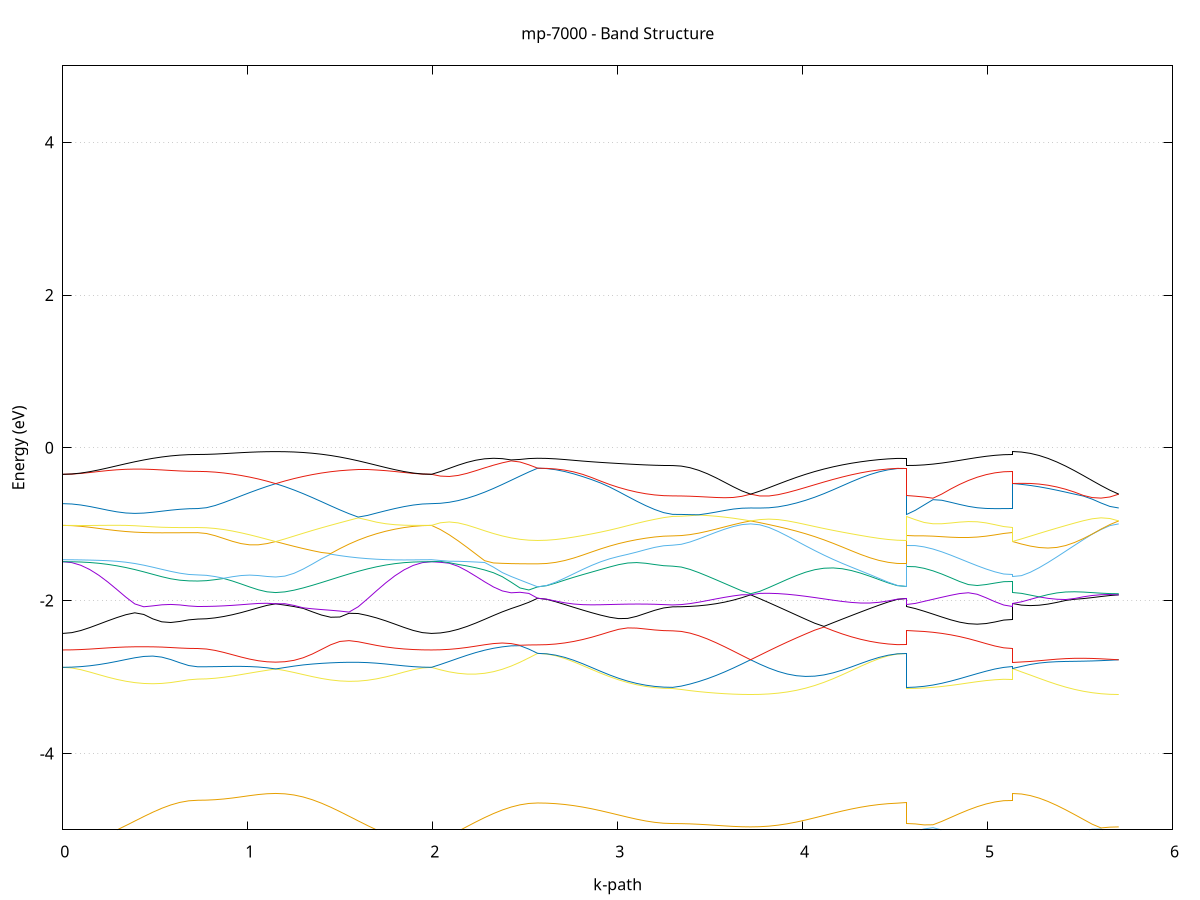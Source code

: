 set title 'mp-7000 - Band Structure'
set xlabel 'k-path'
set ylabel 'Energy (eV)'
set grid y
set yrange [-5:5]
set terminal png size 800,600
set output 'mp-7000_bands_gnuplot.png'
plot '-' using 1:2 with lines notitle, '-' using 1:2 with lines notitle, '-' using 1:2 with lines notitle, '-' using 1:2 with lines notitle, '-' using 1:2 with lines notitle, '-' using 1:2 with lines notitle, '-' using 1:2 with lines notitle, '-' using 1:2 with lines notitle, '-' using 1:2 with lines notitle, '-' using 1:2 with lines notitle, '-' using 1:2 with lines notitle, '-' using 1:2 with lines notitle, '-' using 1:2 with lines notitle, '-' using 1:2 with lines notitle, '-' using 1:2 with lines notitle, '-' using 1:2 with lines notitle, '-' using 1:2 with lines notitle, '-' using 1:2 with lines notitle, '-' using 1:2 with lines notitle, '-' using 1:2 with lines notitle, '-' using 1:2 with lines notitle, '-' using 1:2 with lines notitle, '-' using 1:2 with lines notitle, '-' using 1:2 with lines notitle, '-' using 1:2 with lines notitle, '-' using 1:2 with lines notitle, '-' using 1:2 with lines notitle, '-' using 1:2 with lines notitle, '-' using 1:2 with lines notitle, '-' using 1:2 with lines notitle, '-' using 1:2 with lines notitle, '-' using 1:2 with lines notitle, '-' using 1:2 with lines notitle, '-' using 1:2 with lines notitle, '-' using 1:2 with lines notitle, '-' using 1:2 with lines notitle, '-' using 1:2 with lines notitle, '-' using 1:2 with lines notitle, '-' using 1:2 with lines notitle, '-' using 1:2 with lines notitle, '-' using 1:2 with lines notitle, '-' using 1:2 with lines notitle, '-' using 1:2 with lines notitle, '-' using 1:2 with lines notitle, '-' using 1:2 with lines notitle, '-' using 1:2 with lines notitle, '-' using 1:2 with lines notitle, '-' using 1:2 with lines notitle
0.000000 -19.309126
0.048651 -19.305926
0.097301 -19.296426
0.145952 -19.280626
0.194603 -19.258826
0.243254 -19.231126
0.291904 -19.198026
0.340555 -19.159826
0.389206 -19.117126
0.437856 -19.070926
0.486507 -19.022126
0.535158 -18.972526
0.583808 -18.924726
0.632459 -18.882726
0.681110 -18.852726
0.729761 -18.841526
0.729761 -18.841526
0.776575 -18.838526
0.823389 -18.829326
0.870203 -18.814126
0.917017 -18.792926
0.963831 -18.766026
1.010646 -18.733726
1.057460 -18.696226
1.104274 -18.654026
1.151088 -18.607526
1.151088 -18.607526
1.200656 -18.660826
1.250224 -18.717226
1.299792 -18.775626
1.349360 -18.834926
1.398928 -18.894026
1.448496 -18.951826
1.498064 -19.007526
1.547632 -19.060226
1.597199 -19.109226
1.646767 -19.153926
1.696335 -19.193726
1.745903 -19.228126
1.795471 -19.256926
1.845039 -19.279526
1.894607 -19.295926
1.944175 -19.305826
1.993743 -19.309126
1.993743 -19.309126
2.041574 -19.305826
2.089406 -19.296126
2.137237 -19.279826
2.185069 -19.257126
2.232900 -19.228126
2.280732 -19.192826
2.328563 -19.151726
2.376395 -19.104626
2.424226 -19.052026
2.472058 -18.994126
2.519889 -18.931226
2.567721 -18.863726
2.567721 -18.863726
2.616371 -18.862826
2.665022 -18.860226
2.713673 -18.856026
2.762324 -18.850326
2.810974 -18.843426
2.859625 -18.835526
2.908276 -18.826926
2.956926 -18.818126
3.005577 -18.809326
3.054228 -18.801026
3.102879 -18.793626
3.151529 -18.787426
3.200180 -18.782726
3.248831 -18.779826
3.297481 -18.778826
3.297481 -18.778826
3.344296 -18.778126
3.391110 -18.775926
3.437924 -18.772426
3.484738 -18.768326
3.531552 -18.763826
3.578366 -18.759626
3.625181 -18.756226
3.671995 -18.753926
3.718809 -18.753126
3.718809 -18.753126
3.768377 -18.754026
3.817945 -18.756826
3.867513 -18.761526
3.917081 -18.767826
3.966648 -18.775526
4.016216 -18.784426
4.065784 -18.794126
4.115352 -18.804226
4.164920 -18.814426
4.214488 -18.824426
4.264056 -18.833826
4.313624 -18.842426
4.363192 -18.849726
4.412760 -18.855726
4.462328 -18.860126
4.511896 -18.862826
4.561464 -18.863726
4.561464 -18.778826
4.609295 -18.780026
4.657127 -18.783426
4.704958 -18.788826
4.752790 -18.795726
4.800621 -18.803626
4.848453 -18.811726
4.896284 -18.819726
4.944116 -18.827026
4.991947 -18.833126
5.039779 -18.837726
5.087610 -18.840626
5.135442 -18.841526
5.135442 -18.607526
5.183273 -18.632626
5.231105 -18.655126
5.278936 -18.675026
5.326768 -18.692426
5.374599 -18.707426
5.422431 -18.720026
5.470262 -18.730526
5.518093 -18.738826
5.565925 -18.745126
5.613756 -18.749526
5.661588 -18.752226
5.709419 -18.753126
e
0.000000 -17.850826
0.048651 -17.854226
0.097301 -17.864726
0.145952 -17.882326
0.194603 -17.906926
0.243254 -17.938426
0.291904 -17.976826
0.340555 -18.021326
0.389206 -18.071226
0.437856 -18.125326
0.486507 -18.181826
0.535158 -18.238626
0.583808 -18.292626
0.632459 -18.339226
0.681110 -18.372126
0.729761 -18.384226
0.729761 -18.384226
0.776575 -18.386926
0.823389 -18.394726
0.870203 -18.408126
0.917017 -18.427126
0.963831 -18.451926
1.010646 -18.482726
1.057460 -18.519226
1.104274 -18.561026
1.151088 -18.607526
1.151088 -18.607526
1.200656 -18.554126
1.250224 -18.497326
1.299792 -18.437626
1.349360 -18.376226
1.398928 -18.313826
1.448496 -18.251526
1.498064 -18.190426
1.547632 -18.131726
1.597199 -18.076326
1.646767 -18.025526
1.696335 -17.980226
1.745903 -17.941126
1.795471 -17.908726
1.845039 -17.883426
1.894607 -17.865326
1.944175 -17.854426
1.993743 -17.850826
1.993743 -17.850826
2.041574 -17.936826
2.089406 -18.024926
2.137237 -18.114026
2.185069 -18.203726
2.232900 -18.293226
2.280732 -18.381726
2.328563 -18.468926
2.376395 -18.553826
2.424226 -18.636326
2.472058 -18.715826
2.519889 -18.791626
2.567721 -18.863626
2.567721 -18.863626
2.616371 -18.860326
2.665022 -18.850426
2.713673 -18.833926
2.762324 -18.811126
2.810974 -18.782126
2.859625 -18.747226
2.908276 -18.706826
2.956926 -18.661426
3.005577 -18.611826
3.054228 -18.559026
3.102879 -18.504626
3.151529 -18.451226
3.200180 -18.403126
3.248831 -18.367626
3.297481 -18.354126
3.297481 -18.354126
3.344296 -18.351726
3.391110 -18.344426
3.437924 -18.332226
3.484738 -18.314826
3.531552 -18.291926
3.578366 -18.263326
3.625181 -18.228926
3.671995 -18.188726
3.718809 -18.142926
3.718809 -18.142926
3.768377 -18.196426
3.817945 -18.253326
3.867513 -18.312526
3.917081 -18.372926
3.966648 -18.433426
4.016216 -18.492926
4.065784 -18.550326
4.115352 -18.604826
4.164920 -18.655626
4.214488 -18.702026
4.264056 -18.743426
4.313624 -18.779426
4.363192 -18.809226
4.412760 -18.832826
4.462328 -18.849926
4.511896 -18.860226
4.561464 -18.863626
4.561464 -18.354126
4.609295 -18.354626
4.657127 -18.356226
4.704958 -18.358726
4.752790 -18.361926
4.800621 -18.365626
4.848453 -18.369526
4.896284 -18.373426
4.944116 -18.377026
4.991947 -18.380026
5.039779 -18.382326
5.087610 -18.383726
5.135442 -18.384226
5.135442 -18.607526
5.183273 -18.579826
5.231105 -18.549426
5.278936 -18.516426
5.326768 -18.481126
5.374599 -18.443526
5.422431 -18.403826
5.470262 -18.362526
5.518093 -18.319726
5.565925 -18.276026
5.613756 -18.231526
5.661588 -18.187026
5.709419 -18.142926
e
0.000000 -17.850626
0.048651 -17.850226
0.097301 -17.848826
0.145952 -17.846426
0.194603 -17.843326
0.243254 -17.839526
0.291904 -17.835126
0.340555 -17.830326
0.389206 -17.825226
0.437856 -17.820326
0.486507 -17.815626
0.535158 -17.811326
0.583808 -17.807726
0.632459 -17.805026
0.681110 -17.803226
0.729761 -17.802626
0.729761 -17.802626
0.776575 -17.803826
0.823389 -17.806826
0.870203 -17.811426
0.917017 -17.816726
0.963831 -17.822126
1.010646 -17.826826
1.057460 -17.830226
1.104274 -17.832326
1.151088 -17.832926
1.151088 -17.832926
1.200656 -17.832326
1.250224 -17.830826
1.299792 -17.828926
1.349360 -17.827126
1.398928 -17.825826
1.448496 -17.825326
1.498064 -17.825826
1.547632 -17.827326
1.597199 -17.829726
1.646767 -17.832826
1.696335 -17.836326
1.745903 -17.839926
1.795471 -17.843426
1.845039 -17.846426
1.894607 -17.848726
1.944175 -17.850126
1.993743 -17.850626
1.993743 -17.850626
2.041574 -17.767326
2.089406 -17.687426
2.137237 -17.611726
2.185069 -17.541226
2.232900 -17.476526
2.280732 -17.418526
2.328563 -17.368026
2.376395 -17.325626
2.424226 -17.291926
2.472058 -17.267526
2.519889 -17.252726
2.567721 -17.247826
2.567721 -17.247826
2.616371 -17.248526
2.665022 -17.250626
2.713673 -17.276726
2.762324 -17.312726
2.810974 -17.357626
2.859625 -17.410326
2.908276 -17.469426
2.956926 -17.533826
3.005577 -17.601826
3.054228 -17.671526
3.102879 -17.740926
3.151529 -17.806526
3.200180 -17.863826
3.248831 -17.904926
3.297481 -17.920326
3.297481 -17.920326
3.344296 -17.923026
3.391110 -17.931026
3.437924 -17.944426
3.484738 -17.963426
3.531552 -17.988226
3.578366 -18.018726
3.625181 -18.055026
3.671995 -18.096526
3.718809 -18.142926
3.718809 -18.142926
3.768377 -18.088726
3.817945 -18.029126
3.867513 -17.965026
3.917081 -17.897326
3.966648 -17.826826
4.016216 -17.754726
4.065784 -17.682326
4.115352 -17.610926
4.164920 -17.541726
4.214488 -17.476226
4.264056 -17.415826
4.313624 -17.361926
4.363192 -17.315726
4.412760 -17.278426
4.462328 -17.251126
4.511896 -17.248626
4.561464 -17.247826
4.561464 -17.920326
4.609295 -17.918326
4.657127 -17.912326
4.704958 -17.902926
4.752790 -17.890626
4.800621 -17.876426
4.848453 -17.861226
4.896284 -17.846126
4.944116 -17.832026
4.991947 -17.819926
5.039779 -17.810526
5.087610 -17.804726
5.135442 -17.802626
5.135442 -17.832926
5.183273 -17.835426
5.231105 -17.842626
5.278936 -17.854726
5.326768 -17.871426
5.374599 -17.892826
5.422431 -17.918626
5.470262 -17.948426
5.518093 -17.982026
5.565925 -18.018826
5.613756 -18.058226
5.661588 -18.099726
5.709419 -18.142926
e
0.000000 -17.235126
0.048651 -17.236426
0.097301 -17.240026
0.145952 -17.245426
0.194603 -17.251926
0.243254 -17.258926
0.291904 -17.265726
0.340555 -17.272126
0.389206 -17.277726
0.437856 -17.282526
0.486507 -17.286326
0.535158 -17.289226
0.583808 -17.291326
0.632459 -17.292726
0.681110 -17.293426
0.729761 -17.293726
0.729761 -17.293726
0.776575 -17.293626
0.823389 -17.293426
0.870203 -17.293126
0.917017 -17.292726
0.963831 -17.292226
1.010646 -17.291926
1.057460 -17.291726
1.104274 -17.291526
1.151088 -17.291526
1.151088 -17.291526
1.200656 -17.291526
1.250224 -17.291526
1.299792 -17.291326
1.349360 -17.290726
1.398928 -17.289626
1.448496 -17.288026
1.498064 -17.285526
1.547632 -17.282126
1.597199 -17.277726
1.646767 -17.272426
1.696335 -17.266126
1.745903 -17.259326
1.795471 -17.252326
1.845039 -17.245726
1.894607 -17.240226
1.944175 -17.236426
1.993743 -17.235126
1.993743 -17.235126
2.041574 -17.235026
2.089406 -17.235026
2.137237 -17.234726
2.185069 -17.234426
2.232900 -17.234126
2.280732 -17.233626
2.328563 -17.233026
2.376395 -17.232326
2.424226 -17.231626
2.472058 -17.230826
2.519889 -17.229826
2.567721 -17.228826
2.567721 -17.228826
2.616371 -17.234126
2.665022 -17.250326
2.713673 -17.253826
2.762324 -17.257926
2.810974 -17.262826
2.859625 -17.268426
2.908276 -17.274626
2.956926 -17.281226
3.005577 -17.288126
3.054228 -17.294926
3.102879 -17.301126
3.151529 -17.306526
3.200180 -17.310626
3.248831 -17.313226
3.297481 -17.314126
3.297481 -17.314126
3.344296 -17.314026
3.391110 -17.313926
3.437924 -17.313726
3.484738 -17.313726
3.531552 -17.313826
3.578366 -17.314226
3.625181 -17.314826
3.671995 -17.315426
3.718809 -17.315626
3.718809 -17.315626
3.768377 -17.315226
3.817945 -17.313826
3.867513 -17.311426
3.917081 -17.307926
3.966648 -17.303426
4.016216 -17.298226
4.065784 -17.292526
4.115352 -17.286526
4.164920 -17.280326
4.214488 -17.274226
4.264056 -17.268426
4.313624 -17.263126
4.363192 -17.258126
4.412760 -17.254026
4.462328 -17.250726
4.511896 -17.234326
4.561464 -17.228826
4.561464 -17.314126
4.609295 -17.313426
4.657127 -17.311526
4.704958 -17.308426
4.752790 -17.304626
4.800621 -17.300426
4.848453 -17.296526
4.896284 -17.293526
4.944116 -17.292126
4.991947 -17.292026
5.039779 -17.292726
5.087610 -17.293426
5.135442 -17.293726
5.135442 -17.291526
5.183273 -17.291426
5.231105 -17.291026
5.278936 -17.290326
5.326768 -17.289026
5.374599 -17.287326
5.422431 -17.291126
5.470262 -17.298026
5.518093 -17.304026
5.565925 -17.309026
5.613756 -17.312626
5.661588 -17.314826
5.709419 -17.315626
e
0.000000 -17.205126
0.048651 -17.205926
0.097301 -17.208026
0.145952 -17.211326
0.194603 -17.215726
0.243254 -17.220626
0.291904 -17.226026
0.340555 -17.231426
0.389206 -17.236926
0.437856 -17.242026
0.486507 -17.246726
0.535158 -17.250826
0.583808 -17.254126
0.632459 -17.256526
0.681110 -17.258026
0.729761 -17.258526
0.729761 -17.258526
0.776575 -17.258426
0.823389 -17.258126
0.870203 -17.257626
0.917017 -17.256726
0.963831 -17.255526
1.010646 -17.254026
1.057460 -17.252126
1.104274 -17.249726
1.151088 -17.247026
1.151088 -17.247026
1.200656 -17.250026
1.250224 -17.252726
1.299792 -17.254626
1.349360 -17.255526
1.398928 -17.255126
1.448496 -17.253426
1.498064 -17.250326
1.547632 -17.246026
1.597199 -17.240626
1.646767 -17.234526
1.696335 -17.228226
1.745903 -17.222126
1.795471 -17.216526
1.845039 -17.211726
1.894607 -17.208226
1.944175 -17.205926
1.993743 -17.205126
1.993743 -17.205126
2.041574 -17.207826
2.089406 -17.210426
2.137237 -17.212826
2.185069 -17.215326
2.232900 -17.217526
2.280732 -17.219626
2.328563 -17.221526
2.376395 -17.223226
2.424226 -17.224726
2.472058 -17.226226
2.519889 -17.227426
2.567721 -17.228726
2.567721 -17.228726
2.616371 -17.228726
2.665022 -17.228726
2.713673 -17.228826
2.762324 -17.229226
2.810974 -17.230226
2.859625 -17.231726
2.908276 -17.233626
2.956926 -17.235926
3.005577 -17.238526
3.054228 -17.240926
3.102879 -17.243126
3.151529 -17.244926
3.200180 -17.246326
3.248831 -17.247126
3.297481 -17.247426
3.297481 -17.247426
3.344296 -17.247626
3.391110 -17.248426
3.437924 -17.249426
3.484738 -17.250926
3.531552 -17.252426
3.578366 -17.253926
3.625181 -17.255126
3.671995 -17.256026
3.718809 -17.256226
3.718809 -17.256226
3.768377 -17.255726
3.817945 -17.254326
3.867513 -17.251826
3.917081 -17.249026
3.966648 -17.246026
4.016216 -17.243026
4.065784 -17.240026
4.115352 -17.237326
4.164920 -17.234926
4.214488 -17.232826
4.264056 -17.231126
4.313624 -17.229926
4.363192 -17.229126
4.412760 -17.228726
4.462328 -17.228726
4.511896 -17.228726
4.561464 -17.228726
4.561464 -17.247426
4.609295 -17.248026
4.657127 -17.249926
4.704958 -17.252726
4.752790 -17.255926
4.800621 -17.259126
4.848453 -17.261826
4.896284 -17.263526
4.944116 -17.263626
4.991947 -17.262426
5.039779 -17.260526
5.087610 -17.259026
5.135442 -17.258526
5.135442 -17.247026
5.183273 -17.253426
5.231105 -17.260526
5.278936 -17.268226
5.326768 -17.275926
5.374599 -17.283726
5.422431 -17.284726
5.470262 -17.281526
5.518093 -17.277426
5.565925 -17.272726
5.613756 -17.267526
5.661588 -17.261926
5.709419 -17.256226
e
0.000000 -17.205126
0.048651 -17.205026
0.097301 -17.205026
0.145952 -17.205426
0.194603 -17.206426
0.243254 -17.208126
0.291904 -17.210426
0.340555 -17.213326
0.389206 -17.216726
0.437856 -17.220226
0.486507 -17.223826
0.535158 -17.227126
0.583808 -17.229926
0.632459 -17.232026
0.681110 -17.233326
0.729761 -17.233826
0.729761 -17.233826
0.776575 -17.233926
0.823389 -17.234226
0.870203 -17.234826
0.917017 -17.235826
0.963831 -17.237226
1.010646 -17.239126
1.057460 -17.241426
1.104274 -17.244126
1.151088 -17.247026
1.151088 -17.247026
1.200656 -17.243826
1.250224 -17.240226
1.299792 -17.236526
1.349360 -17.232626
1.398928 -17.228626
1.448496 -17.224826
1.498064 -17.221126
1.547632 -17.217626
1.597199 -17.214426
1.646767 -17.211526
1.696335 -17.209126
1.745903 -17.207326
1.795471 -17.206026
1.845039 -17.205326
1.894607 -17.205026
1.944175 -17.205026
1.993743 -17.205126
1.993743 -17.205126
2.041574 -17.202426
2.089406 -17.199826
2.137237 -17.197126
2.185069 -17.194626
2.232900 -17.192226
2.280732 -17.189926
2.328563 -17.188026
2.376395 -17.186326
2.424226 -17.184926
2.472058 -17.184026
2.519889 -17.183326
2.567721 -17.183226
2.567721 -17.183226
2.616371 -17.183926
2.665022 -17.185926
2.713673 -17.189026
2.762324 -17.193126
2.810974 -17.197626
2.859625 -17.202326
2.908276 -17.206826
2.956926 -17.211026
3.005577 -17.214626
3.054228 -17.217726
3.102879 -17.220126
3.151529 -17.222126
3.200180 -17.223526
3.248831 -17.224326
3.297481 -17.224626
3.297481 -17.224626
3.344296 -17.225726
3.391110 -17.228826
3.437924 -17.233526
3.484738 -17.239026
3.531552 -17.244726
3.578366 -17.249626
3.625181 -17.253326
3.671995 -17.255526
3.718809 -17.256226
3.718809 -17.256226
3.768377 -17.255726
3.817945 -17.254126
3.867513 -17.251826
3.917081 -17.248226
3.966648 -17.243726
4.016216 -17.238326
4.065784 -17.232126
4.115352 -17.225526
4.164920 -17.218626
4.214488 -17.211726
4.264056 -17.205226
4.313624 -17.199226
4.363192 -17.193826
4.412760 -17.189326
4.462328 -17.186026
4.511896 -17.183926
4.561464 -17.183226
4.561464 -17.224626
4.609295 -17.224526
4.657127 -17.224326
4.704958 -17.224226
4.752790 -17.224426
4.800621 -17.225026
4.848453 -17.226126
4.896284 -17.227526
4.944116 -17.229126
4.991947 -17.230826
5.039779 -17.232326
5.087610 -17.233426
5.135442 -17.233826
5.135442 -17.247026
5.183273 -17.241626
5.231105 -17.237226
5.278936 -17.234026
5.326768 -17.232026
5.374599 -17.231426
5.422431 -17.232126
5.470262 -17.233926
5.518093 -17.236926
5.565925 -17.240726
5.613756 -17.245426
5.661588 -17.250626
5.709419 -17.256226
e
0.000000 -8.231526
0.048651 -8.233126
0.097301 -8.237726
0.145952 -8.245226
0.194603 -8.255226
0.243254 -8.267126
0.291904 -8.280426
0.340555 -8.294426
0.389206 -8.308726
0.437856 -8.322426
0.486507 -8.335126
0.535158 -8.346326
0.583808 -8.355426
0.632459 -8.362226
0.681110 -8.366326
0.729761 -8.367726
0.729761 -8.367726
0.776575 -8.369726
0.823389 -8.375426
0.870203 -8.383726
0.917017 -8.393326
0.963831 -8.403026
1.010646 -8.411626
1.057460 -8.418326
1.104274 -8.422526
1.151088 -8.424026
1.151088 -8.424026
1.200656 -8.422326
1.250224 -8.417426
1.299792 -8.409426
1.349360 -8.398726
1.398928 -8.385526
1.448496 -8.370426
1.498064 -8.353826
1.547632 -8.336426
1.597199 -8.318726
1.646767 -8.301326
1.696335 -8.284826
1.745903 -8.269726
1.795471 -8.256626
1.845039 -8.245926
1.894607 -8.238026
1.944175 -8.233226
1.993743 -8.231526
1.993743 -8.231526
2.041574 -8.385526
2.089406 -8.531426
2.137237 -8.667726
2.185069 -8.793426
2.232900 -8.907426
2.280732 -9.008526
2.328563 -9.095926
2.376395 -9.168626
2.424226 -9.225926
2.472058 -9.267426
2.519889 -9.292426
2.567721 -9.300826
2.567721 -9.300826
2.616371 -9.292526
2.665022 -9.267626
2.713673 -9.226626
2.762324 -9.170626
2.810974 -9.100526
2.859625 -9.017926
2.908276 -8.924626
2.956926 -8.822726
3.005577 -8.714726
3.054228 -8.603926
3.102879 -8.494426
3.151529 -8.391926
3.200180 -8.304826
3.248831 -8.244326
3.297481 -8.222226
3.297481 -8.222226
3.344296 -8.214726
3.391110 -8.192326
3.437924 -8.155426
3.484738 -8.104926
3.531552 -8.041926
3.578366 -7.967626
3.625181 -7.883526
3.671995 -7.791326
3.718809 -7.692626
3.718809 -7.692626
3.768377 -7.804726
3.817945 -7.924726
3.867513 -8.050326
3.917081 -8.179126
3.966648 -8.309126
4.016216 -8.438326
4.065784 -8.564726
4.115352 -8.686726
4.164920 -8.802226
4.214488 -8.909626
4.264056 -9.007126
4.313624 -9.093026
4.363192 -9.165726
4.412760 -9.223926
4.462328 -9.266326
4.511896 -9.292126
4.561464 -9.300826
4.561464 -8.222226
4.609295 -8.225026
4.657127 -8.232926
4.704958 -8.245326
4.752790 -8.261226
4.800621 -8.279326
4.848453 -8.298326
4.896284 -8.316826
4.944116 -8.333726
4.991947 -8.348026
5.039779 -8.358826
5.087610 -8.365526
5.135442 -8.367726
5.135442 -8.424026
5.183273 -8.417926
5.231105 -8.399926
5.278936 -8.370026
5.326768 -8.328926
5.374599 -8.277126
5.422431 -8.215326
5.470262 -8.144526
5.518093 -8.065626
5.565925 -7.979826
5.613756 -7.888126
5.661588 -7.791926
5.709419 -7.692626
e
0.000000 -8.231426
0.048651 -8.223926
0.097301 -8.201526
0.145952 -8.164726
0.194603 -8.114626
0.243254 -8.052426
0.291904 -7.979826
0.340555 -7.898826
0.389206 -7.811926
0.437856 -7.722226
0.486507 -7.633226
0.535158 -7.549026
0.583808 -7.474726
0.632459 -7.415826
0.681110 -7.377526
0.729761 -7.364226
0.729761 -7.364226
0.776575 -7.353926
0.823389 -7.323226
0.870203 -7.273826
0.917017 -7.207426
0.963831 -7.126626
1.010646 -7.033426
1.057460 -6.930426
1.104274 -6.819526
1.151088 -6.702926
1.151088 -6.702926
1.200656 -6.829126
1.250224 -6.955526
1.299792 -7.081526
1.349360 -7.206326
1.398928 -7.329226
1.448496 -7.449226
1.498064 -7.565326
1.547632 -7.676526
1.597199 -7.781326
1.646767 -7.878426
1.696335 -7.966426
1.745903 -8.043926
1.795471 -8.109526
1.845039 -8.162026
1.894607 -8.200326
1.944175 -8.223626
1.993743 -8.231426
1.993743 -8.231426
2.041574 -8.070526
2.089406 -7.903826
2.137237 -7.732926
2.185069 -7.559326
2.232900 -7.384226
2.280732 -7.209326
2.328563 -7.036126
2.376395 -6.866126
2.424226 -6.700826
2.472058 -6.541726
2.519889 -6.390226
2.567721 -6.247526
2.567721 -6.247526
2.616371 -6.257426
2.665022 -6.286226
2.713673 -6.331526
2.762324 -6.390526
2.810974 -6.460626
2.859625 -6.539826
2.908276 -6.626426
2.956926 -6.719026
3.005577 -6.815926
3.054228 -6.915026
3.102879 -7.013226
3.151529 -7.105826
3.200180 -7.185226
3.248831 -7.240926
3.297481 -7.261326
3.297481 -7.261326
3.344296 -7.265526
3.391110 -7.278226
3.437924 -7.300626
3.484738 -7.333926
3.531552 -7.379626
3.578366 -7.438526
3.625181 -7.511026
3.671995 -7.596126
3.718809 -7.692526
3.718809 -7.692526
3.768377 -7.582926
3.817945 -7.469926
3.867513 -7.355626
3.917081 -7.241426
3.966648 -7.129026
4.016216 -7.019426
4.065784 -6.913626
4.115352 -6.812226
4.164920 -6.715726
4.214488 -6.624826
4.264056 -6.540026
4.313624 -6.462126
4.363192 -6.392626
4.412760 -6.333426
4.462328 -6.287426
4.511896 -6.257826
4.561464 -6.247526
4.561464 -7.261326
4.609295 -7.263126
4.657127 -7.268426
4.704958 -7.276826
4.752790 -7.287726
4.800621 -7.300326
4.848453 -7.313726
4.896284 -7.326926
4.944116 -7.339226
4.991947 -7.349626
5.039779 -7.357626
5.087610 -7.362626
5.135442 -7.364226
5.135442 -6.702926
5.183273 -6.749126
5.231105 -6.803626
5.278936 -6.866526
5.326768 -6.937626
5.374599 -7.016326
5.422431 -7.101826
5.470262 -7.193026
5.518093 -7.288826
5.565925 -7.388026
5.613756 -7.489226
5.661588 -7.591126
5.709419 -7.692526
e
0.000000 -5.391726
0.048651 -5.393826
0.097301 -5.399426
0.145952 -5.406526
0.194603 -5.413826
0.243254 -5.420526
0.291904 -5.432926
0.340555 -5.484726
0.389206 -5.549226
0.437856 -5.617426
0.486507 -5.685826
0.535158 -5.750926
0.583808 -5.808926
0.632459 -5.855326
0.681110 -5.885526
0.729761 -5.896126
0.729761 -5.896126
0.776575 -5.916226
0.823389 -5.970726
0.870203 -6.049026
0.917017 -6.142426
0.963831 -6.245426
1.010646 -6.354826
1.057460 -6.468426
1.104274 -6.584826
1.151088 -6.702926
1.151088 -6.702926
1.200656 -6.575526
1.250224 -6.446126
1.299792 -6.316826
1.349360 -6.189626
1.398928 -6.065926
1.448496 -5.947226
1.498064 -5.834926
1.547632 -5.729926
1.597199 -5.633526
1.646767 -5.547126
1.696335 -5.473226
1.745903 -5.417426
1.795471 -5.412626
1.845039 -5.406426
1.894607 -5.399526
1.944175 -5.393926
1.993743 -5.391726
1.993743 -5.391726
2.041574 -5.405626
2.089406 -5.432026
2.137237 -5.466926
2.185069 -5.510326
2.232900 -5.562726
2.280732 -5.625326
2.328563 -5.699026
2.376395 -5.784626
2.424226 -5.882626
2.472058 -5.992826
2.519889 -6.114626
2.567721 -6.247426
2.567721 -6.247426
2.616371 -6.250126
2.665022 -6.257926
2.713673 -6.269626
2.762324 -6.283826
2.810974 -6.299326
2.859625 -6.314926
2.908276 -6.329726
2.956926 -6.343226
3.005577 -6.354926
3.054228 -6.364826
3.102879 -6.372826
3.151529 -6.378926
3.200180 -6.383126
3.248831 -6.385626
3.297481 -6.386426
3.297481 -6.386426
3.344296 -6.391926
3.391110 -6.407526
3.437924 -6.430426
3.484738 -6.457026
3.531552 -6.483426
3.578366 -6.506226
3.625181 -6.523226
3.671995 -6.533326
3.718809 -6.536526
3.718809 -6.536526
3.768377 -6.533226
3.817945 -6.524026
3.867513 -6.510126
3.917081 -6.492626
3.966648 -6.472326
4.016216 -6.450126
4.065784 -6.426526
4.115352 -6.402326
4.164920 -6.377826
4.214488 -6.353626
4.264056 -6.330226
4.313624 -6.308326
4.363192 -6.288426
4.412760 -6.271526
4.462328 -6.258526
4.511896 -6.250226
4.561464 -6.247426
4.561464 -6.386426
4.609295 -6.380226
4.657127 -6.361726
4.704958 -6.331826
4.752790 -6.291626
4.800621 -6.242626
4.848453 -6.186626
4.896284 -6.125926
4.944116 -6.063326
4.991947 -6.002426
5.039779 -5.948826
5.087610 -5.910426
5.135442 -5.896126
5.135442 -6.702926
5.183273 -6.664626
5.231105 -6.633426
5.278936 -6.608626
5.326768 -6.589026
5.374599 -6.573826
5.422431 -6.562126
5.470262 -6.553326
5.518093 -6.546826
5.565925 -6.542126
5.613756 -6.538926
5.661588 -6.537126
5.709419 -6.536526
e
0.000000 -5.381026
0.048651 -5.380426
0.097301 -5.378926
0.145952 -5.377526
0.194603 -5.378426
0.243254 -5.389326
0.291904 -5.418226
0.340555 -5.425826
0.389206 -5.427526
0.437856 -5.427126
0.486507 -5.424926
0.535158 -5.421326
0.583808 -5.416526
0.632459 -5.411226
0.681110 -5.406526
0.729761 -5.404426
0.729761 -5.404426
0.776575 -5.393826
0.823389 -5.369126
0.870203 -5.362626
0.917017 -5.353826
0.963831 -5.343126
1.010646 -5.331026
1.057460 -5.317926
1.104274 -5.304526
1.151088 -5.291726
1.151088 -5.291726
1.200656 -5.306426
1.250224 -5.323426
1.299792 -5.341026
1.349360 -5.358326
1.398928 -5.374226
1.448496 -5.388226
1.498064 -5.399926
1.547632 -5.408926
1.597199 -5.415226
1.646767 -5.418626
1.696335 -5.419126
1.745903 -5.417026
1.795471 -5.387526
1.845039 -5.379226
1.894607 -5.379026
1.944175 -5.380326
1.993743 -5.381026
1.993743 -5.381026
2.041574 -5.375826
2.089406 -5.375626
2.137237 -5.383726
2.185069 -5.403426
2.232900 -5.442926
2.280732 -5.477026
2.328563 -5.505526
2.376395 -5.528226
2.424226 -5.544826
2.472058 -5.555426
2.519889 -5.559726
2.567721 -5.557926
2.567721 -5.557926
2.616371 -5.552526
2.665022 -5.537326
2.713673 -5.514826
2.762324 -5.488126
2.810974 -5.459526
2.859625 -5.430926
2.908276 -5.403426
2.956926 -5.377926
3.005577 -5.354826
3.054228 -5.334326
3.102879 -5.316726
3.151529 -5.302226
3.200180 -5.291226
3.248831 -5.284326
3.297481 -5.282026
3.297481 -5.282026
3.344296 -5.277526
3.391110 -5.264826
3.437924 -5.245426
3.484738 -5.221526
3.531552 -5.195226
3.578366 -5.168726
3.625181 -5.143926
3.671995 -5.122226
3.718809 -5.104926
3.718809 -5.104926
3.768377 -5.121326
3.817945 -5.139626
3.867513 -5.159826
3.917081 -5.182126
3.966648 -5.206626
4.016216 -5.233126
4.065784 -5.261926
4.115352 -5.292926
4.164920 -5.326026
4.214488 -5.361126
4.264056 -5.397726
4.313624 -5.434826
4.363192 -5.473126
4.412760 -5.508526
4.462328 -5.535426
4.511896 -5.552226
4.561464 -5.557926
4.561464 -5.282026
4.609295 -5.288826
4.657127 -5.305926
4.704958 -5.327026
4.752790 -5.347726
4.800621 -5.366026
4.848453 -5.380926
4.896284 -5.392426
4.944116 -5.400626
4.991947 -5.405926
5.039779 -5.408126
5.087610 -5.407026
5.135442 -5.404426
5.135442 -5.291726
5.183273 -5.316226
5.231105 -5.333826
5.278936 -5.344026
5.326768 -5.346226
5.374599 -5.340626
5.422431 -5.327226
5.470262 -5.306426
5.518093 -5.278426
5.565925 -5.243926
5.613756 -5.203026
5.661588 -5.156526
5.709419 -5.104926
e
0.000000 -5.201326
0.048651 -5.207226
0.097301 -5.224726
0.145952 -5.252626
0.194603 -5.288026
0.243254 -5.322226
0.291904 -5.339826
0.340555 -5.344626
0.389206 -5.346526
0.437856 -5.348626
0.486507 -5.351826
0.535158 -5.356126
0.583808 -5.361526
0.632459 -5.367226
0.681110 -5.372226
0.729761 -5.374426
0.729761 -5.374426
0.776575 -5.373026
0.823389 -5.367726
0.870203 -5.336826
0.917017 -5.309326
0.963831 -5.289526
1.010646 -5.278726
1.057460 -5.276526
1.104274 -5.281426
1.151088 -5.291726
1.151088 -5.291726
1.200656 -5.279526
1.250224 -5.269626
1.299792 -5.262726
1.349360 -5.259126
1.398928 -5.259226
1.448496 -5.262526
1.498064 -5.268826
1.547632 -5.277226
1.597199 -5.286726
1.646767 -5.295826
1.696335 -5.302026
1.745903 -5.300026
1.795471 -5.281926
1.845039 -5.252426
1.894607 -5.225326
1.944175 -5.207426
1.993743 -5.201326
1.993743 -5.201326
2.041574 -5.257526
2.089406 -5.310326
2.137237 -5.359126
2.185069 -5.399326
2.232900 -5.420826
2.280732 -5.445826
2.328563 -5.471926
2.376395 -5.496926
2.424226 -5.519126
2.472058 -5.537226
2.519889 -5.550326
2.567721 -5.557926
2.567721 -5.557926
2.616371 -5.551526
2.665022 -5.532426
2.713673 -5.502026
2.762324 -5.462326
2.810974 -5.415326
2.859625 -5.363526
2.908276 -5.309226
2.956926 -5.254626
3.005577 -5.202026
3.054228 -5.153426
3.102879 -5.110926
3.151529 -5.076026
3.200180 -5.050126
3.248831 -5.034226
3.297481 -5.028926
3.297481 -5.028926
3.344296 -5.030126
3.391110 -5.033726
3.437924 -5.039526
3.484738 -5.047126
3.531552 -5.056326
3.578366 -5.066826
3.625181 -5.078326
3.671995 -5.091026
3.718809 -5.104926
3.718809 -5.104926
3.768377 -5.092826
3.817945 -5.088026
3.867513 -5.091626
3.917081 -5.104026
3.966648 -5.125526
4.016216 -5.155526
4.065784 -5.193226
4.115352 -5.237026
4.164920 -5.284826
4.214488 -5.334626
4.264056 -5.384126
4.313624 -5.430926
4.363192 -5.471226
4.412760 -5.504826
4.462328 -5.532626
4.511896 -5.551326
4.561464 -5.557926
4.561464 -5.028926
4.609295 -5.017726
4.657127 -4.989026
4.704958 -4.972526
4.752790 -5.001726
4.800621 -5.043526
4.848453 -5.093026
4.896284 -5.148126
4.944116 -5.206526
4.991947 -5.264526
5.039779 -5.317226
5.087610 -5.357326
5.135442 -5.374426
5.135442 -5.291726
5.183273 -5.261426
5.231105 -5.226726
5.278936 -5.189126
5.326768 -5.150326
5.374599 -5.112026
5.422431 -5.075826
5.470262 -5.043026
5.518093 -5.014926
5.565925 -4.992226
5.613756 -4.989326
5.661588 -5.048926
5.709419 -5.104926
e
0.000000 -5.201326
0.048651 -5.194326
0.097301 -5.174326
0.145952 -5.143226
0.194603 -5.103126
0.243254 -5.055726
0.291904 -5.002526
0.340555 -4.945326
0.389206 -4.886126
0.437856 -4.826926
0.486507 -4.770226
0.535158 -4.718726
0.583808 -4.675126
0.632459 -4.641726
0.681110 -4.620826
0.729761 -4.613626
0.729761 -4.613626
0.776575 -4.611826
0.823389 -4.606326
0.870203 -4.596926
0.917017 -4.584226
0.963831 -4.568926
1.010646 -4.553026
1.057460 -4.538626
1.104274 -4.528426
1.151088 -4.524526
1.151088 -4.524526
1.200656 -4.529426
1.250224 -4.544626
1.299792 -4.570626
1.349360 -4.606826
1.398928 -4.652126
1.448496 -4.704526
1.498064 -4.762126
1.547632 -4.822526
1.597199 -4.883826
1.646767 -4.943926
1.696335 -5.001226
1.745903 -5.054226
1.795471 -5.101626
1.845039 -5.141926
1.894607 -5.173526
1.944175 -5.194126
1.993743 -5.201326
1.993743 -5.201326
2.041574 -5.142426
2.089406 -5.081626
2.137237 -5.019826
2.185069 -4.958226
2.232900 -4.898026
2.280732 -4.840626
2.328563 -4.787726
2.376395 -4.741126
2.424226 -4.702426
2.472058 -4.673426
2.519889 -4.655326
2.567721 -4.649226
2.567721 -4.649226
2.616371 -4.651426
2.665022 -4.658026
2.713673 -4.668826
2.762324 -4.683826
2.810974 -4.702726
2.859625 -4.725126
2.908276 -4.750526
2.956926 -4.778026
3.005577 -4.806526
3.054228 -4.834826
3.102879 -4.861426
3.151529 -4.884626
3.200180 -4.902726
3.248831 -4.914326
3.297481 -4.918426
3.297481 -4.918426
3.344296 -4.919526
3.391110 -4.922726
3.437924 -4.927826
3.484738 -4.934326
3.531552 -4.941626
3.578366 -4.949126
3.625181 -4.955726
3.671995 -4.960426
3.718809 -4.962226
3.718809 -4.962226
3.768377 -4.959826
3.817945 -4.952426
3.867513 -4.939526
3.917081 -4.921426
3.966648 -4.898626
4.016216 -4.872226
4.065784 -4.843226
4.115352 -4.813126
4.164920 -4.783126
4.214488 -4.754426
4.264056 -4.728026
4.313624 -4.704726
4.363192 -4.685126
4.412760 -4.669626
4.462328 -4.658326
4.511896 -4.651526
4.561464 -4.649226
4.561464 -4.918426
4.609295 -4.923126
4.657127 -4.936126
4.704958 -4.934526
4.752790 -4.890026
4.800621 -4.839026
4.848453 -4.788126
4.896284 -4.740226
4.944116 -4.697626
4.991947 -4.662226
5.039779 -4.635726
5.087610 -4.619226
5.135442 -4.613626
5.135442 -4.524526
5.183273 -4.531626
5.231105 -4.552426
5.278936 -4.585526
5.326768 -4.629226
5.374599 -4.681026
5.422431 -4.738826
5.470262 -4.800426
5.518093 -4.863826
5.565925 -4.927226
5.613756 -4.975626
5.661588 -4.965626
5.709419 -4.962226
e
0.000000 -2.873326
0.048651 -2.881726
0.097301 -2.904226
0.145952 -2.935126
0.194603 -2.968926
0.243254 -3.001826
0.291904 -3.031226
0.340555 -3.055526
0.389206 -3.073526
0.437856 -3.084626
0.486507 -3.088226
0.535158 -3.084226
0.583808 -3.072726
0.632459 -3.055326
0.681110 -3.036626
0.729761 -3.027426
0.729761 -3.027426
0.776575 -3.024626
0.823389 -3.016426
0.870203 -3.003526
0.917017 -2.987126
0.963831 -2.968426
1.010646 -2.949126
1.057460 -2.930126
1.104274 -2.912126
1.151088 -2.894626
1.151088 -2.894626
1.200656 -2.915626
1.250224 -2.940726
1.299792 -2.968026
1.349360 -2.995026
1.398928 -3.019226
1.448496 -3.038626
1.498064 -3.051526
1.547632 -3.056826
1.597199 -3.054026
1.646767 -3.043126
1.696335 -3.024426
1.745903 -2.999026
1.795471 -2.968626
1.845039 -2.935826
1.894607 -2.905026
1.944175 -2.882026
1.993743 -2.873326
1.993743 -2.873326
2.041574 -2.906026
2.089406 -2.932626
2.137237 -2.951526
2.185069 -2.961626
2.232900 -2.961826
2.280732 -2.951626
2.328563 -2.930626
2.376395 -2.898926
2.424226 -2.857126
2.472058 -2.806726
2.519889 -2.750026
2.567721 -2.690826
2.567721 -2.690826
2.616371 -2.698826
2.665022 -2.721926
2.713673 -2.757426
2.762324 -2.801526
2.810974 -2.850526
2.859625 -2.901026
2.908276 -2.950326
2.956926 -2.996226
3.005577 -3.037326
3.054228 -3.072626
3.102879 -3.101426
3.151529 -3.123526
3.200180 -3.138926
3.248831 -3.147926
3.297481 -3.150826
3.297481 -3.150826
3.344296 -3.163426
3.391110 -3.178426
3.437924 -3.191126
3.484738 -3.201926
3.531552 -3.211026
3.578366 -3.218526
3.625181 -3.224226
3.671995 -3.227926
3.718809 -3.229326
3.718809 -3.229326
3.768377 -3.227626
3.817945 -3.221926
3.867513 -3.211626
3.917081 -3.196026
3.966648 -3.174426
4.016216 -3.146326
4.065784 -3.111526
4.115352 -3.070226
4.164920 -3.022926
4.214488 -2.970926
4.264056 -2.915926
4.313624 -2.860426
4.363192 -2.807426
4.412760 -2.760426
4.462328 -2.723226
4.511896 -2.699126
4.561464 -2.690826
4.561464 -3.150826
4.609295 -3.149026
4.657127 -3.143826
4.704958 -3.135526
4.752790 -3.124226
4.800621 -3.110426
4.848453 -3.094626
4.896284 -3.077726
4.944116 -3.061326
4.991947 -3.047026
5.039779 -3.036226
5.087610 -3.029626
5.135442 -3.027426
5.135442 -2.894626
5.183273 -2.932826
5.231105 -2.974326
5.278936 -3.016926
5.326768 -3.058526
5.374599 -3.097526
5.422431 -3.132326
5.470262 -3.162326
5.518093 -3.186826
5.565925 -3.205626
5.613756 -3.218926
5.661588 -3.226726
5.709419 -3.229326
e
0.000000 -2.873326
0.048651 -2.871126
0.097301 -2.864326
0.145952 -2.853226
0.194603 -2.837726
0.243254 -2.818426
0.291904 -2.795926
0.340555 -2.771726
0.389206 -2.748526
0.437856 -2.731026
0.486507 -2.726126
0.535158 -2.739826
0.583808 -2.771726
0.632459 -2.813126
0.681110 -2.850326
0.729761 -2.866326
0.729761 -2.866326
0.776575 -2.865826
0.823389 -2.864426
0.870203 -2.862626
0.917017 -2.861226
0.963831 -2.861126
1.010646 -2.863526
1.057460 -2.869326
1.104274 -2.879526
1.151088 -2.894626
1.151088 -2.894626
1.200656 -2.875826
1.250224 -2.857526
1.299792 -2.842026
1.349360 -2.830426
1.398928 -2.821526
1.448496 -2.814726
1.498064 -2.809826
1.547632 -2.807226
1.597199 -2.807626
1.646767 -2.811526
1.696335 -2.819026
1.745903 -2.829726
1.795471 -2.842126
1.845039 -2.854226
1.894607 -2.864426
1.944175 -2.871026
1.993743 -2.873326
1.993743 -2.873326
2.041574 -2.836126
2.089406 -2.796226
2.137237 -2.755626
2.185069 -2.716326
2.232900 -2.680326
2.280732 -2.649126
2.328563 -2.624026
2.376395 -2.605226
2.424226 -2.592426
2.472058 -2.590026
2.519889 -2.634926
2.567721 -2.690826
2.567721 -2.690826
2.616371 -2.696726
2.665022 -2.714226
2.713673 -2.742726
2.762324 -2.780926
2.810974 -2.826226
2.859625 -2.875626
2.908276 -2.925726
2.956926 -2.973526
3.005577 -3.016826
3.054228 -3.053926
3.102879 -3.084026
3.151529 -3.106926
3.200180 -3.123026
3.248831 -3.132526
3.297481 -3.135626
3.297481 -3.135626
3.344296 -3.119126
3.391110 -3.092426
3.437924 -3.060226
3.484738 -3.022926
3.531552 -2.980526
3.578366 -2.933726
3.625181 -2.883126
3.671995 -2.829626
3.718809 -2.774526
3.718809 -2.774526
3.768377 -2.831526
3.817945 -2.883226
3.867513 -2.927126
3.917081 -2.961026
3.966648 -2.983226
4.016216 -2.992526
4.065784 -2.988926
4.115352 -2.972826
4.164920 -2.945726
4.214488 -2.909826
4.264056 -2.868126
4.313624 -2.824026
4.363192 -2.781226
4.412760 -2.743826
4.462328 -2.714926
4.511896 -2.696926
4.561464 -2.690826
4.561464 -3.135626
4.609295 -3.132326
4.657127 -3.122126
4.704958 -3.105226
4.752790 -3.082226
4.800621 -3.054226
4.848453 -3.022826
4.896284 -2.989426
4.944116 -2.955926
4.991947 -2.923926
5.039779 -2.895426
5.087610 -2.874426
5.135442 -2.866326
5.135442 -2.894626
5.183273 -2.861826
5.231105 -2.836026
5.278936 -2.817726
5.326768 -2.806226
5.374599 -2.799826
5.422431 -2.796526
5.470262 -2.794726
5.518093 -2.792726
5.565925 -2.789926
5.613756 -2.785926
5.661588 -2.780626
5.709419 -2.774526
e
0.000000 -2.646026
0.048651 -2.644726
0.097301 -2.640726
0.145952 -2.634526
0.194603 -2.626826
0.243254 -2.618926
0.291904 -2.612026
0.340555 -2.607126
0.389206 -2.604626
0.437856 -2.604126
0.486507 -2.605126
0.535158 -2.608326
0.583808 -2.614226
0.632459 -2.620726
0.681110 -2.625526
0.729761 -2.627226
0.729761 -2.627226
0.776575 -2.633726
0.823389 -2.651826
0.870203 -2.678026
0.917017 -2.708226
0.963831 -2.738626
1.010646 -2.765926
1.057460 -2.787426
1.104274 -2.800926
1.151088 -2.805626
1.151088 -2.805626
1.200656 -2.800126
1.250224 -2.782026
1.299792 -2.748226
1.349360 -2.698926
1.398928 -2.638926
1.448496 -2.578226
1.498064 -2.534726
1.547632 -2.524026
1.597199 -2.538626
1.646767 -2.562426
1.696335 -2.586326
1.745903 -2.606426
1.795471 -2.621926
1.845039 -2.633026
1.894607 -2.640426
1.944175 -2.644626
1.993743 -2.646026
1.993743 -2.646026
2.041574 -2.644026
2.089406 -2.637926
2.137237 -2.627626
2.185069 -2.613426
2.232900 -2.596226
2.280732 -2.578026
2.328563 -2.562426
2.376395 -2.555026
2.424226 -2.562726
2.472058 -2.584626
2.519889 -2.580626
2.567721 -2.579426
2.567721 -2.579426
2.616371 -2.576726
2.665022 -2.568326
2.713673 -2.554326
2.762324 -2.534726
2.810974 -2.509626
2.859625 -2.479526
2.908276 -2.445126
2.956926 -2.408826
3.005577 -2.375726
3.054228 -2.357526
3.102879 -2.359926
3.151529 -2.371926
3.200180 -2.384226
3.248831 -2.392726
3.297481 -2.395726
3.297481 -2.395726
3.344296 -2.403426
3.391110 -2.425526
3.437924 -2.459126
3.484738 -2.501526
3.531552 -2.550526
3.578366 -2.604026
3.625181 -2.660326
3.671995 -2.717726
3.718809 -2.774426
3.718809 -2.774426
3.768377 -2.715326
3.817945 -2.656426
3.867513 -2.598726
3.917081 -2.542826
3.966648 -2.488926
4.016216 -2.436926
4.065784 -2.386526
4.115352 -2.346626
4.164920 -2.393526
4.214488 -2.436226
4.264056 -2.473926
4.313624 -2.506226
4.363192 -2.532726
4.412760 -2.553226
4.462328 -2.567826
4.511896 -2.576526
4.561464 -2.579426
4.561464 -2.395726
4.609295 -2.397826
4.657127 -2.404126
4.704958 -2.414626
4.752790 -2.429126
4.800621 -2.447726
4.848453 -2.470626
4.896284 -2.498026
4.944116 -2.529526
4.991947 -2.562926
5.039779 -2.594326
5.087610 -2.618126
5.135442 -2.627226
5.135442 -2.805626
5.183273 -2.803226
5.231105 -2.796626
5.278936 -2.787026
5.326768 -2.776526
5.374599 -2.766726
5.422431 -2.759426
5.470262 -2.755426
5.518093 -2.754826
5.565925 -2.757226
5.613756 -2.761926
5.661588 -2.768026
5.709419 -2.774426
e
0.000000 -2.429626
0.048651 -2.419426
0.097301 -2.391726
0.145952 -2.353026
0.194603 -2.309326
0.243254 -2.264826
0.291904 -2.222526
0.340555 -2.185026
0.389206 -2.159626
0.437856 -2.181226
0.486507 -2.238926
0.535158 -2.277726
0.583808 -2.286526
0.632459 -2.272926
0.681110 -2.252126
0.729761 -2.241726
0.729761 -2.241726
0.776575 -2.237726
0.823389 -2.226026
0.870203 -2.208126
0.917017 -2.185026
0.963831 -2.157426
1.010646 -2.126126
1.057460 -2.093126
1.104274 -2.062526
1.151088 -2.042026
1.151088 -2.042026
1.200656 -2.058826
1.250224 -2.077926
1.299792 -2.101726
1.349360 -2.146726
1.398928 -2.189226
1.448496 -2.217726
1.498064 -2.214726
1.547632 -2.165926
1.597199 -2.169226
1.646767 -2.194426
1.696335 -2.226426
1.745903 -2.264726
1.795471 -2.307426
1.845039 -2.351026
1.894607 -2.390526
1.944175 -2.419026
1.993743 -2.429626
1.993743 -2.429626
2.041574 -2.423426
2.089406 -2.405326
2.137237 -2.376426
2.185069 -2.338726
2.232900 -2.294226
2.280732 -2.245526
2.328563 -2.195326
2.376395 -2.147226
2.424226 -2.104226
2.472058 -2.065126
2.519889 -2.022026
2.567721 -1.969126
2.567721 -1.969126
2.616371 -1.983426
2.665022 -2.014826
2.713673 -2.050926
2.762324 -2.087726
2.810974 -2.123726
2.859625 -2.158226
2.908276 -2.190226
2.956926 -2.217726
3.005577 -2.235626
3.054228 -2.233226
3.102879 -2.205826
3.151529 -2.166426
3.200180 -2.127126
3.248831 -2.095926
3.297481 -2.081726
3.297481 -2.081726
3.344296 -2.080326
3.391110 -2.076026
3.437924 -2.068426
3.484738 -2.056926
3.531552 -2.040926
3.578366 -2.020026
3.625181 -1.993726
3.671995 -1.961826
3.718809 -1.924326
3.718809 -1.924326
3.768377 -1.974526
3.817945 -2.027126
3.867513 -2.080626
3.917081 -2.134926
3.966648 -2.189426
4.016216 -2.243626
4.065784 -2.296326
4.115352 -2.337526
4.164920 -2.289626
4.214488 -2.242426
4.264056 -2.195726
4.313624 -2.149626
4.363192 -2.104226
4.412760 -2.060126
4.462328 -2.018626
4.511896 -1.984226
4.561464 -1.969126
4.561464 -2.081726
4.609295 -2.104326
4.657127 -2.138826
4.704958 -2.176426
4.752790 -2.214826
4.800621 -2.251226
4.848453 -2.281726
4.896284 -2.302026
4.944116 -2.308526
4.991947 -2.300426
5.039779 -2.280026
5.087610 -2.254826
5.135442 -2.241726
5.135442 -2.042026
5.183273 -2.059126
5.231105 -2.065426
5.278936 -2.060426
5.326768 -2.045526
5.374599 -2.023626
5.422431 -1.998026
5.470262 -1.982526
5.518093 -1.973426
5.565925 -1.960626
5.613756 -1.946526
5.661588 -1.933726
5.709419 -1.924326
e
0.000000 -1.490626
0.048651 -1.502526
0.097301 -1.537526
0.145952 -1.593726
0.194603 -1.668026
0.243254 -1.756326
0.291904 -1.853626
0.340555 -1.953426
0.389206 -2.043126
0.437856 -2.080726
0.486507 -2.069026
0.535158 -2.055126
0.583808 -2.050226
0.632459 -2.056526
0.681110 -2.069826
0.729761 -2.077326
0.729761 -2.077326
0.776575 -2.076326
0.823389 -2.073526
0.870203 -2.068726
0.917017 -2.062126
0.963831 -2.053926
1.010646 -2.045026
1.057460 -2.037226
1.104274 -2.034726
1.151088 -2.041926
1.151088 -2.041926
1.200656 -2.040726
1.250224 -2.063126
1.299792 -2.094326
1.349360 -2.107226
1.398928 -2.117226
1.448496 -2.126426
1.498064 -2.136826
1.547632 -2.150426
1.597199 -2.080726
1.646767 -1.978326
1.696335 -1.871426
1.745903 -1.768426
1.795471 -1.675526
1.845039 -1.597726
1.894607 -1.539226
1.944175 -1.502926
1.993743 -1.490626
1.993743 -1.490626
2.041574 -1.498826
2.089406 -1.510626
2.137237 -1.550626
2.185069 -1.611126
2.232900 -1.680826
2.280732 -1.753626
2.328563 -1.821326
2.376395 -1.873126
2.424226 -1.897826
2.472058 -1.890926
2.519889 -1.905826
2.567721 -1.969126
2.567721 -1.969126
2.616371 -1.981226
2.665022 -2.005626
2.713673 -2.028626
2.762324 -2.044626
2.810974 -2.053026
2.859625 -2.055526
2.908276 -2.054226
2.956926 -2.051326
3.005577 -2.048326
3.054228 -2.046126
3.102879 -2.045126
3.151529 -2.045526
3.200180 -2.047826
3.248831 -2.052326
3.297481 -2.056726
3.297481 -2.056726
3.344296 -2.052026
3.391110 -2.039226
3.437924 -2.020926
3.484738 -1.999726
3.531552 -1.977826
3.578366 -1.957026
3.625181 -1.938526
3.671995 -1.923626
3.718809 -1.924226
3.718809 -1.924226
3.768377 -1.905226
3.817945 -1.904226
3.867513 -1.908326
3.917081 -1.916726
3.966648 -1.928826
4.016216 -1.943526
4.065784 -1.960026
4.115352 -1.977426
4.164920 -1.994826
4.214488 -2.010926
4.264056 -2.023826
4.313624 -2.031626
4.363192 -2.031726
4.412760 -2.022526
4.462328 -2.004126
4.511896 -1.981326
4.561464 -1.969126
4.561464 -2.056726
4.609295 -2.036826
4.657127 -2.009726
4.704958 -1.982826
4.752790 -1.956226
4.800621 -1.930526
4.848453 -1.907926
4.896284 -1.897126
4.944116 -1.916926
4.991947 -1.962726
5.039779 -2.013926
5.087610 -2.057926
5.135442 -2.077326
5.135442 -2.041926
5.183273 -2.015926
5.231105 -1.984226
5.278936 -1.951526
5.326768 -1.970426
5.374599 -1.982126
5.422431 -1.985926
5.470262 -1.972526
5.518093 -1.950026
5.565925 -1.933026
5.613756 -1.923026
5.661588 -1.920326
5.709419 -1.924226
e
0.000000 -1.490626
0.048651 -1.491526
0.097301 -1.494826
0.145952 -1.501226
0.194603 -1.511426
0.243254 -1.525726
0.291904 -1.544326
0.340555 -1.566926
0.389206 -1.593526
0.437856 -1.623526
0.486507 -1.655526
0.535158 -1.687126
0.583808 -1.714226
0.632459 -1.732626
0.681110 -1.741526
0.729761 -1.743726
0.729761 -1.743726
0.776575 -1.739026
0.823389 -1.726026
0.870203 -1.710426
0.917017 -1.743426
0.963831 -1.781726
1.010646 -1.821626
1.057460 -1.858426
1.104274 -1.885126
1.151088 -1.894626
1.151088 -1.894626
1.200656 -1.885626
1.250224 -1.863626
1.299792 -1.834026
1.349360 -1.800026
1.398928 -1.763526
1.448496 -1.725726
1.498064 -1.687926
1.547632 -1.651226
1.597199 -1.616726
1.646767 -1.585226
1.696335 -1.557526
1.745903 -1.534426
1.795471 -1.516226
1.845039 -1.503226
1.894607 -1.495326
1.944175 -1.491626
1.993743 -1.490626
1.993743 -1.490626
2.041574 -1.485826
2.089406 -1.504026
2.137237 -1.526226
2.185069 -1.545926
2.232900 -1.569826
2.280732 -1.598926
2.328563 -1.635226
2.376395 -1.687226
2.424226 -1.758826
2.472058 -1.834526
2.519889 -1.861026
2.567721 -1.819926
2.567721 -1.819926
2.616371 -1.804626
2.665022 -1.770426
2.713673 -1.731926
2.762324 -1.694926
2.810974 -1.660226
2.859625 -1.626626
2.908276 -1.593126
2.956926 -1.559726
3.005577 -1.529226
3.054228 -1.507826
3.102879 -1.502026
3.151529 -1.511126
3.200180 -1.527726
3.248831 -1.542926
3.297481 -1.549026
3.297481 -1.549026
3.344296 -1.560826
3.391110 -1.591426
3.437924 -1.632526
3.484738 -1.678526
3.531552 -1.726626
3.578366 -1.775426
3.625181 -1.824226
3.671995 -1.872726
3.718809 -1.909926
3.718809 -1.909926
3.768377 -1.878926
3.817945 -1.828826
3.867513 -1.775726
3.917081 -1.722326
3.966648 -1.671926
4.016216 -1.628326
4.065784 -1.595426
4.115352 -1.576126
4.164920 -1.572126
4.214488 -1.582926
4.264056 -1.606626
4.313624 -1.640226
4.363192 -1.680526
4.412760 -1.724326
4.462328 -1.767626
4.511896 -1.803926
4.561464 -1.819926
4.561464 -1.549026
4.609295 -1.556326
4.657127 -1.577326
4.704958 -1.610226
4.752790 -1.652226
4.800621 -1.700126
4.848453 -1.749426
4.896284 -1.790226
4.944116 -1.802426
4.991947 -1.789826
5.039779 -1.770526
5.087610 -1.752326
5.135442 -1.743726
5.135442 -1.894626
5.183273 -1.905026
5.231105 -1.927826
5.278936 -1.951226
5.326768 -1.921626
5.374599 -1.899426
5.422431 -1.887226
5.470262 -1.884326
5.518093 -1.888126
5.565925 -1.895326
5.613756 -1.902726
5.661588 -1.908026
5.709419 -1.909926
e
0.000000 -1.464726
0.048651 -1.465426
0.097301 -1.467226
0.145952 -1.469726
0.194603 -1.472926
0.243254 -1.477626
0.291904 -1.485326
0.340555 -1.497226
0.389206 -1.514226
0.437856 -1.536326
0.486507 -1.562426
0.535158 -1.590326
0.583808 -1.617426
0.632459 -1.640926
0.681110 -1.657626
0.729761 -1.663826
0.729761 -1.663826
0.776575 -1.669226
0.823389 -1.685126
0.870203 -1.707326
0.917017 -1.687426
0.963831 -1.671926
1.010646 -1.666126
1.057460 -1.671926
1.104274 -1.684026
1.151088 -1.691026
1.151088 -1.691026
1.200656 -1.679326
1.250224 -1.642626
1.299792 -1.587126
1.349360 -1.521526
1.398928 -1.452326
1.448496 -1.392026
1.498064 -1.411026
1.547632 -1.427026
1.597199 -1.440226
1.646767 -1.450526
1.696335 -1.458226
1.745903 -1.463626
1.795471 -1.466726
1.845039 -1.467726
1.894607 -1.466926
1.944175 -1.465426
1.993743 -1.464726
1.993743 -1.464726
2.041574 -1.474726
2.089406 -1.484326
2.137237 -1.485626
2.185069 -1.489426
2.232900 -1.494826
2.280732 -1.501026
2.328563 -1.561926
2.376395 -1.632826
2.424226 -1.684326
2.472058 -1.729826
2.519889 -1.775126
2.567721 -1.819926
2.567721 -1.819926
2.616371 -1.801526
2.665022 -1.758626
2.713673 -1.705526
2.762324 -1.648826
2.810974 -1.592226
2.859625 -1.538926
2.908276 -1.491726
2.956926 -1.452726
3.005577 -1.421626
3.054228 -1.394426
3.102879 -1.365026
3.151529 -1.332826
3.200180 -1.303126
3.248831 -1.282126
3.297481 -1.274426
3.297481 -1.274426
3.344296 -1.262826
3.391110 -1.232826
3.437924 -1.193026
3.484738 -1.149426
3.531552 -1.105826
3.578366 -1.065126
3.625181 -1.030226
3.671995 -1.005226
3.718809 -0.995626
3.718809 -0.995626
3.768377 -1.007526
3.817945 -1.042426
3.867513 -1.094226
3.917081 -1.154826
3.966648 -1.218626
4.016216 -1.282626
4.065784 -1.344826
4.115352 -1.404226
4.164920 -1.460126
4.214488 -1.512426
4.264056 -1.561926
4.313624 -1.610026
4.363192 -1.658526
4.412760 -1.708526
4.462328 -1.758326
4.511896 -1.800926
4.561464 -1.819926
4.561464 -1.274426
4.609295 -1.280026
4.657127 -1.296926
4.704958 -1.324726
4.752790 -1.361626
4.800621 -1.404526
4.848453 -1.450626
4.896284 -1.497626
4.944116 -1.543526
4.991947 -1.586226
5.039779 -1.623326
5.087610 -1.651826
5.135442 -1.663826
5.135442 -1.691026
5.183273 -1.673426
5.231105 -1.629026
5.278936 -1.569426
5.326768 -1.501426
5.374599 -1.428426
5.422431 -1.352826
5.470262 -1.276726
5.518093 -1.201926
5.565925 -1.130226
5.613756 -1.069326
5.661588 -1.018326
5.709419 -0.995626
e
0.000000 -1.015426
0.048651 -1.018526
0.097301 -1.027226
0.145952 -1.040026
0.194603 -1.055126
0.243254 -1.070326
0.291904 -1.084226
0.340555 -1.095526
0.389206 -1.103726
0.437856 -1.108926
0.486507 -1.111526
0.535158 -1.112426
0.583808 -1.112126
0.632459 -1.111526
0.681110 -1.110926
0.729761 -1.110626
0.729761 -1.110626
0.776575 -1.121626
0.823389 -1.150026
0.870203 -1.186826
0.917017 -1.223826
0.963831 -1.253626
1.010646 -1.270026
1.057460 -1.269526
1.104274 -1.253626
1.151088 -1.227026
1.151088 -1.227026
1.200656 -1.258726
1.250224 -1.289426
1.299792 -1.318526
1.349360 -1.345626
1.398928 -1.370226
1.448496 -1.383826
1.498064 -1.319226
1.547632 -1.260426
1.597199 -1.208326
1.646767 -1.163126
1.696335 -1.124526
1.745903 -1.091926
1.795471 -1.065126
1.845039 -1.043826
1.894607 -1.028226
1.944175 -1.018726
1.993743 -1.015426
1.993743 -1.015426
2.041574 -1.069726
2.089406 -1.138526
2.137237 -1.217026
2.185069 -1.301626
2.232900 -1.389326
2.280732 -1.477426
2.328563 -1.507126
2.376395 -1.512126
2.424226 -1.515626
2.472058 -1.517526
2.519889 -1.518426
2.567721 -1.518626
2.567721 -1.518626
2.616371 -1.513926
2.665022 -1.499526
2.713673 -1.475526
2.762324 -1.442926
2.810974 -1.404326
2.859625 -1.363226
2.908276 -1.322926
2.956926 -1.286026
3.005577 -1.253626
3.054228 -1.225926
3.102879 -1.202326
3.151529 -1.182726
3.200180 -1.167226
3.248831 -1.156626
3.297481 -1.152826
3.297481 -1.152826
3.344296 -1.148526
3.391110 -1.136226
3.437924 -1.117026
3.484738 -1.092326
3.531552 -1.064326
3.578366 -1.034926
3.625181 -1.006026
3.671995 -0.979426
3.718809 -0.956726
3.718809 -0.956726
3.768377 -0.979526
3.817945 -1.004726
3.867513 -1.031226
3.917081 -1.059626
3.966648 -1.090626
4.016216 -1.124826
4.065784 -1.162726
4.115352 -1.204426
4.164920 -1.249826
4.214488 -1.298026
4.264056 -1.347426
4.313624 -1.395326
4.363192 -1.438326
4.412760 -1.473526
4.462328 -1.498726
4.511896 -1.513726
4.561464 -1.518626
4.561464 -1.152826
4.609295 -1.152326
4.657127 -1.152526
4.704958 -1.156326
4.752790 -1.163226
4.800621 -1.170126
4.848453 -1.174226
4.896284 -1.173826
4.944116 -1.168026
4.991947 -1.156426
5.039779 -1.139726
5.087610 -1.121026
5.135442 -1.110626
5.135442 -1.227026
5.183273 -1.259126
5.231105 -1.286126
5.278936 -1.304926
5.326768 -1.311826
5.374599 -1.303826
5.422431 -1.279226
5.470262 -1.239326
5.518093 -1.187626
5.565925 -1.128926
5.613756 -1.063726
5.661588 -1.004626
5.709419 -0.956726
e
0.000000 -1.015426
0.048651 -1.015626
0.097301 -1.015826
0.145952 -1.015826
0.194603 -1.015426
0.243254 -1.014526
0.291904 -1.014026
0.340555 -1.015326
0.389206 -1.019826
0.437856 -1.026926
0.486507 -1.034226
0.535158 -1.039726
0.583808 -1.042626
0.632459 -1.043626
0.681110 -1.043526
0.729761 -1.043426
0.729761 -1.043426
0.776575 -1.046426
0.823389 -1.055426
0.870203 -1.069926
0.917017 -1.089226
0.963831 -1.112426
1.010646 -1.138726
1.057460 -1.167126
1.104274 -1.196926
1.151088 -1.227026
1.151088 -1.227026
1.200656 -1.192626
1.250224 -1.155526
1.299792 -1.118326
1.349360 -1.082026
1.398928 -1.047126
1.448496 -1.013626
1.498064 -0.981126
1.547632 -0.949026
1.597199 -0.917126
1.646767 -0.944126
1.696335 -0.973226
1.745903 -0.993726
1.795471 -1.006426
1.845039 -1.012826
1.894607 -1.015226
1.944175 -1.015526
1.993743 -1.015426
1.993743 -1.015426
2.041574 -0.981126
2.089406 -0.970526
2.137237 -0.982426
2.185069 -1.010526
2.232900 -1.047026
2.280732 -1.085626
2.328563 -1.121926
2.376395 -1.153526
2.424226 -1.179026
2.472058 -1.197726
2.519889 -1.209026
2.567721 -1.212926
2.567721 -1.212926
2.616371 -1.209626
2.665022 -1.200326
2.713673 -1.186126
2.762324 -1.168426
2.810974 -1.148326
2.859625 -1.126626
2.908276 -1.103126
2.956926 -1.077326
3.005577 -1.049026
3.054228 -1.019026
3.102879 -0.989126
3.151529 -0.961126
3.200180 -0.936126
3.248831 -0.913626
3.297481 -0.897826
3.297481 -0.897826
3.344296 -0.895526
3.391110 -0.888426
3.437924 -0.879426
3.484738 -0.886326
3.531552 -0.895526
3.578366 -0.907226
3.625181 -0.921326
3.671995 -0.937926
3.718809 -0.956726
3.718809 -0.956726
3.768377 -0.939526
3.817945 -0.933126
3.867513 -0.939326
3.917081 -0.955726
3.966648 -0.978426
4.016216 -1.004026
4.065784 -1.030426
4.115352 -1.056126
4.164920 -1.080426
4.214488 -1.103526
4.264056 -1.125526
4.313624 -1.146826
4.363192 -1.167126
4.412760 -1.185226
4.462328 -1.199926
4.511896 -1.209526
4.561464 -1.212926
4.561464 -0.897826
4.609295 -0.940226
4.657127 -0.977126
4.704958 -0.994126
4.752790 -0.993926
4.800621 -0.984226
4.848453 -0.972526
4.896284 -0.965426
4.944116 -0.968026
4.991947 -0.982626
5.039779 -1.006026
5.087610 -1.030726
5.135442 -1.043426
5.135442 -1.227026
5.183273 -1.192226
5.231105 -1.156426
5.278936 -1.120726
5.326768 -1.085626
5.374599 -1.051326
5.422431 -1.017826
5.470262 -0.985126
5.518093 -0.954326
5.565925 -0.928826
5.613756 -0.916326
5.661588 -0.925326
5.709419 -0.956726
e
0.000000 -0.730726
0.048651 -0.735326
0.097301 -0.748426
0.145952 -0.768126
0.194603 -0.791626
0.243254 -0.816126
0.291904 -0.837826
0.340555 -0.852926
0.389206 -0.858426
0.437856 -0.854226
0.486507 -0.843426
0.535158 -0.829626
0.583808 -0.815926
0.632459 -0.804726
0.681110 -0.797426
0.729761 -0.794926
0.729761 -0.794926
0.776575 -0.784026
0.823389 -0.755426
0.870203 -0.716726
0.917017 -0.673626
0.963831 -0.629526
1.010646 -0.586026
1.057460 -0.544526
1.104274 -0.505426
1.151088 -0.469126
1.151088 -0.469126
1.200656 -0.508326
1.250224 -0.552026
1.299792 -0.599926
1.349360 -0.651326
1.398928 -0.704826
1.448496 -0.759126
1.498064 -0.812226
1.547632 -0.862126
1.597199 -0.906626
1.646767 -0.885326
1.696335 -0.853926
1.745903 -0.823626
1.795471 -0.795026
1.845039 -0.769626
1.894607 -0.749126
1.944175 -0.735526
1.993743 -0.730726
1.993743 -0.730726
2.041574 -0.726226
2.089406 -0.712826
2.137237 -0.690926
2.185069 -0.661026
2.232900 -0.623926
2.280732 -0.580526
2.328563 -0.532026
2.376395 -0.479626
2.424226 -0.425026
2.472058 -0.370026
2.519889 -0.316426
2.567721 -0.266526
2.567721 -0.266526
2.616371 -0.271626
2.665022 -0.286626
2.713673 -0.310226
2.762324 -0.340726
2.810974 -0.376526
2.859625 -0.416326
2.908276 -0.460726
2.956926 -0.513426
3.005577 -0.573626
3.054228 -0.636426
3.102879 -0.698326
3.151529 -0.756226
3.200180 -0.807226
3.248831 -0.848426
3.297481 -0.871126
3.297481 -0.871126
3.344296 -0.872026
3.391110 -0.874726
3.437924 -0.876726
3.484738 -0.860726
3.531552 -0.841226
3.578366 -0.820226
3.625181 -0.801726
3.671995 -0.790526
3.718809 -0.787626
3.718809 -0.787626
3.768377 -0.788326
3.817945 -0.785026
3.867513 -0.772726
3.917081 -0.751126
3.966648 -0.722226
4.016216 -0.687126
4.065784 -0.646326
4.115352 -0.600226
4.164920 -0.549826
4.214488 -0.497126
4.264056 -0.444526
4.313624 -0.394926
4.363192 -0.350826
4.412760 -0.314626
4.462328 -0.288026
4.511896 -0.271926
4.561464 -0.266526
4.561464 -0.871126
4.609295 -0.818026
4.657127 -0.748226
4.704958 -0.678626
4.752790 -0.686326
4.800621 -0.712926
4.848453 -0.740826
4.896284 -0.766126
4.944116 -0.784426
4.991947 -0.793626
5.039779 -0.795926
5.087610 -0.795426
5.135442 -0.794926
5.135442 -0.469126
5.183273 -0.478626
5.231105 -0.492626
5.278936 -0.510326
5.326768 -0.531226
5.374599 -0.554626
5.422431 -0.579926
5.470262 -0.606226
5.518093 -0.631426
5.565925 -0.671926
5.613756 -0.722426
5.661588 -0.767226
5.709419 -0.787626
e
0.000000 -0.346626
0.048651 -0.343526
0.097301 -0.335126
0.145952 -0.323126
0.194603 -0.310026
0.243254 -0.297626
0.291904 -0.287626
0.340555 -0.281026
0.389206 -0.278226
0.437856 -0.279126
0.486507 -0.283226
0.535158 -0.289326
0.583808 -0.296326
0.632459 -0.302626
0.681110 -0.307026
0.729761 -0.308526
0.729761 -0.308526
0.776575 -0.311026
0.823389 -0.318026
0.870203 -0.329126
0.917017 -0.343826
0.963831 -0.361926
1.010646 -0.383226
1.057460 -0.407926
1.104274 -0.436526
1.151088 -0.469126
1.151088 -0.469126
1.200656 -0.434126
1.250224 -0.402726
1.299792 -0.374826
1.349360 -0.350526
1.398928 -0.329826
1.448496 -0.312826
1.498064 -0.299726
1.547632 -0.290726
1.597199 -0.286126
1.646767 -0.286126
1.696335 -0.290426
1.745903 -0.298826
1.795471 -0.310126
1.845039 -0.322826
1.894607 -0.334826
1.944175 -0.343426
1.993743 -0.346626
1.993743 -0.346626
2.041574 -0.369926
2.089406 -0.375126
2.137237 -0.361726
2.185069 -0.334526
2.232900 -0.299726
2.280732 -0.262726
2.328563 -0.227526
2.376395 -0.196326
2.424226 -0.170826
2.472058 -0.185526
2.519889 -0.222226
2.567721 -0.266526
2.567721 -0.266526
2.616371 -0.269026
2.665022 -0.276926
2.713673 -0.291626
2.762324 -0.314726
2.810974 -0.347426
2.859625 -0.389026
2.908276 -0.435626
2.956926 -0.479926
3.005577 -0.518326
3.054228 -0.551426
3.102879 -0.579226
3.151529 -0.601026
3.200180 -0.616726
3.248831 -0.626126
3.297481 -0.629226
3.297481 -0.629226
3.344296 -0.630326
3.391110 -0.633426
3.437924 -0.638326
3.484738 -0.644226
3.531552 -0.650026
3.578366 -0.653226
3.625181 -0.649726
3.671995 -0.634526
3.718809 -0.606526
3.718809 -0.606526
3.768377 -0.630126
3.817945 -0.630426
3.867513 -0.613426
3.917081 -0.586226
3.966648 -0.553726
4.016216 -0.518826
4.065784 -0.483026
4.115352 -0.447726
4.164920 -0.413826
4.214488 -0.382126
4.264056 -0.353226
4.313624 -0.327826
4.363192 -0.306226
4.412760 -0.289126
4.462328 -0.276626
4.511896 -0.269026
4.561464 -0.266526
4.561464 -0.629226
4.609295 -0.633026
4.657127 -0.644026
4.704958 -0.659526
4.752790 -0.604826
4.800621 -0.539126
4.848453 -0.479526
4.896284 -0.427726
4.944116 -0.384826
4.991947 -0.351326
5.039779 -0.327526
5.087610 -0.313326
5.135442 -0.308526
5.135442 -0.469126
5.183273 -0.464826
5.231105 -0.466426
5.278936 -0.474526
5.326768 -0.489726
5.374599 -0.512326
5.422431 -0.542326
5.470262 -0.579526
5.518093 -0.623226
5.565925 -0.651426
5.613756 -0.658126
5.661588 -0.643326
5.709419 -0.606526
e
0.000000 -0.346626
0.048651 -0.342526
0.097301 -0.330626
0.145952 -0.312226
0.194603 -0.289126
0.243254 -0.263026
0.291904 -0.235726
0.340555 -0.208526
0.389206 -0.182626
0.437856 -0.158826
0.486507 -0.137726
0.535158 -0.120026
0.583808 -0.105826
0.632459 -0.095626
0.681110 -0.089326
0.729761 -0.087326
0.729761 -0.087326
0.776575 -0.085826
0.823389 -0.081826
0.870203 -0.076126
0.917017 -0.069726
0.963831 -0.063326
1.010646 -0.057726
1.057460 -0.053426
1.104274 -0.050626
1.151088 -0.049626
1.151088 -0.049626
1.200656 -0.050826
1.250224 -0.054526
1.299792 -0.061126
1.349360 -0.070726
1.398928 -0.083826
1.448496 -0.100326
1.498064 -0.120426
1.547632 -0.143826
1.597199 -0.170126
1.646767 -0.198626
1.696335 -0.228326
1.745903 -0.257926
1.795471 -0.285926
1.845039 -0.310526
1.894607 -0.329926
1.944175 -0.342326
1.993743 -0.346626
1.993743 -0.346626
2.041574 -0.310726
2.089406 -0.268926
2.137237 -0.227526
2.185069 -0.190826
2.232900 -0.162226
2.280732 -0.143826
2.328563 -0.136826
2.376395 -0.141726
2.424226 -0.158326
2.472058 -0.152026
2.519889 -0.140526
2.567721 -0.136626
2.567721 -0.136626
2.616371 -0.138626
2.665022 -0.144526
2.713673 -0.153226
2.762324 -0.163426
2.810974 -0.173426
2.859625 -0.182526
2.908276 -0.190726
2.956926 -0.198226
3.005577 -0.205226
3.054228 -0.211926
3.102879 -0.218226
3.151529 -0.223726
3.200180 -0.228126
3.248831 -0.231026
3.297481 -0.232026
3.297481 -0.232026
3.344296 -0.239126
3.391110 -0.260126
3.437924 -0.293926
3.484738 -0.338726
3.531552 -0.392026
3.578366 -0.450526
3.625181 -0.509826
3.671995 -0.564326
3.718809 -0.606526
3.718809 -0.606526
3.768377 -0.566826
3.817945 -0.522026
3.867513 -0.475726
3.917081 -0.430226
3.966648 -0.386926
4.016216 -0.346926
4.065784 -0.310426
4.115352 -0.277826
4.164920 -0.248926
4.214488 -0.223626
4.264056 -0.201826
4.313624 -0.183126
4.363192 -0.167326
4.412760 -0.154526
4.462328 -0.144926
4.511896 -0.138726
4.561464 -0.136626
4.561464 -0.232026
4.609295 -0.229826
4.657127 -0.223426
4.704958 -0.213126
4.752790 -0.199326
4.800621 -0.182826
4.848453 -0.164426
4.896284 -0.145326
4.944116 -0.127026
4.991947 -0.110926
5.039779 -0.098226
5.087610 -0.090026
5.135442 -0.087326
5.135442 -0.049626
5.183273 -0.055426
5.231105 -0.072426
5.278936 -0.100326
5.326768 -0.138226
5.374599 -0.185026
5.422431 -0.239226
5.470262 -0.299326
5.518093 -0.363326
5.565925 -0.429026
5.613756 -0.493826
5.661588 -0.554526
5.709419 -0.606526
e
0.000000 5.669374
0.048651 5.687274
0.097301 5.740474
0.145952 5.827074
0.194603 5.944474
0.243254 6.089074
0.291904 6.257074
0.340555 6.444174
0.389206 6.645974
0.437856 6.857774
0.486507 7.074674
0.535158 7.290574
0.583808 7.497574
0.632459 7.683074
0.681110 7.823374
0.729761 7.878974
0.729761 7.878974
0.776575 7.889074
0.823389 7.919374
0.870203 7.968774
0.917017 8.035874
0.963831 8.118774
1.010646 8.215174
1.057460 8.322374
1.104274 8.437474
1.151088 8.557374
1.151088 8.557374
1.200656 8.409374
1.250224 8.230174
1.299792 8.029374
1.349360 7.813774
1.398928 7.588774
1.448496 7.358874
1.498064 7.128074
1.547632 6.900474
1.597199 6.680274
1.646767 6.471274
1.696335 6.277874
1.745903 6.104174
1.795471 5.954474
1.845039 5.832974
1.894607 5.743174
1.944175 5.687974
1.993743 5.669374
1.993743 5.669374
2.041574 5.687174
2.089406 5.740074
2.137237 5.826674
2.185069 5.944574
2.232900 6.090674
2.280732 6.261774
2.328563 6.454174
2.376395 6.664074
2.424226 6.887774
2.472058 7.121274
2.519889 7.360974
2.567721 7.602774
2.567721 7.602774
2.616371 7.609374
2.665022 7.629074
2.713673 7.661174
2.762324 7.704874
2.810974 7.759174
2.859625 7.822574
2.908276 7.893674
2.956926 7.970574
3.005577 8.050574
3.054228 8.130774
3.102879 8.206974
3.151529 8.274474
3.200180 8.327874
3.248831 8.362274
3.297481 8.374174
3.297481 8.374174
3.344296 8.374174
3.391110 8.374374
3.437924 8.375774
3.484738 8.379374
3.531552 8.385474
3.578366 8.393574
3.625181 8.402474
3.671995 8.409974
3.718809 8.413074
3.718809 8.413074
3.768377 8.408474
3.817945 8.392874
3.867513 8.364574
3.917081 8.323174
3.966648 8.269674
4.016216 8.205974
4.065784 8.134474
4.115352 8.058074
4.164920 7.980074
4.214488 7.903374
4.264056 7.830974
4.313624 7.765474
4.363192 7.709174
4.412760 7.663574
4.462328 7.630074
4.511896 7.609674
4.561464 7.602774
4.561464 8.374174
4.609295 8.366074
4.657127 8.341574
4.704958 8.300474
4.752790 8.244974
4.800621 8.179974
4.848453 8.111974
4.896284 8.046874
4.944116 7.989174
4.991947 7.942074
5.039779 7.907274
5.087610 7.886074
5.135442 7.878974
5.135442 8.557374
5.183273 8.520374
5.231105 8.490274
5.278936 8.466374
5.326768 8.448074
5.374599 8.434674
5.422431 8.425374
5.470262 8.419474
5.518093 8.415974
5.565925 8.414174
5.613756 8.413474
5.661588 8.413174
5.709419 8.413074
e
0.000000 9.045774
0.048651 9.042474
0.097301 9.032974
0.145952 9.019474
0.194603 9.005274
0.243254 8.993974
0.291904 8.989074
0.340555 8.992574
0.389206 9.002174
0.437856 9.002174
0.486507 8.976474
0.535158 8.926874
0.583808 8.855574
0.632459 8.769174
0.681110 8.688774
0.729761 8.653174
0.729761 8.653174
0.776575 8.656374
0.823389 8.665774
0.870203 8.680174
0.917017 8.697674
0.963831 8.714274
1.010646 8.722474
1.057460 8.709174
1.104274 8.656774
1.151088 8.557374
1.151088 8.557374
1.200656 8.685474
1.250224 8.809874
1.299792 8.924274
1.349360 9.021074
1.398928 9.077174
1.448496 9.051974
1.498064 9.023074
1.547632 8.996474
1.597199 8.976974
1.646767 8.967674
1.696335 8.969174
1.745903 8.980074
1.795471 8.997074
1.845039 9.015774
1.894607 9.031874
1.944175 9.042274
1.993743 9.045774
1.993743 9.045774
2.041574 8.991974
2.089406 8.942674
2.137237 8.904074
2.185069 8.880174
2.232900 8.872774
2.280732 8.857074
2.328563 8.704674
2.376395 8.512574
2.424226 8.301874
2.472058 8.077274
2.519889 7.842974
2.567721 7.602874
2.567721 7.602874
2.616371 7.612674
2.665022 7.642174
2.713673 7.691174
2.762324 7.759074
2.810974 7.845074
2.859625 7.947674
2.908276 8.065074
2.956926 8.194274
3.005577 8.331874
3.054228 8.472974
3.102879 8.610974
3.151529 8.736874
3.200180 8.838674
3.248831 8.904574
3.297481 8.927074
3.297481 8.927074
3.344296 8.938174
3.391110 8.970574
3.437924 9.021974
3.484738 9.088774
3.531552 9.166574
3.578366 9.249974
3.625181 9.332774
3.671995 9.409874
3.718809 9.478574
3.718809 9.478574
3.768377 9.399974
3.817945 9.298474
3.867513 9.170774
3.917081 9.020974
3.966648 8.858574
4.016216 8.691874
4.065784 8.527074
4.115352 8.368474
4.164920 8.219374
4.214488 8.082374
4.264056 7.959774
4.313624 7.853274
4.363192 7.764474
4.412760 7.694374
4.462328 7.643674
4.511896 7.613074
4.561464 7.602874
4.561464 8.927074
4.609295 8.911874
4.657127 8.873374
4.704958 8.826174
4.752790 8.782174
4.800621 8.746474
4.848453 8.718874
4.896284 8.697774
4.944116 8.681474
4.991947 8.669174
5.039779 8.660274
5.087610 8.654974
5.135442 8.653174
5.135442 8.557374
5.183273 8.601674
5.231105 8.653774
5.278936 8.714174
5.326768 8.783374
5.374599 8.861474
5.422431 8.948374
5.470262 9.043474
5.518093 9.145274
5.565925 9.250274
5.613756 9.351574
5.661588 9.434474
5.709419 9.478574
e
0.000000 9.045874
0.048651 9.046774
0.097301 9.049374
0.145952 9.052774
0.194603 9.056074
0.243254 9.058374
0.291904 9.059074
0.340555 9.057774
0.389206 9.056074
0.437856 9.066374
0.486507 9.099274
0.535158 9.146474
0.583808 9.202074
0.632459 9.262374
0.681110 9.322874
0.729761 9.362374
0.729761 9.362374
0.776575 9.357374
0.823389 9.341974
0.870203 9.315574
0.917017 9.277674
0.963831 9.228874
1.010646 9.173074
1.057460 9.120474
1.104274 9.085974
1.151088 9.075974
1.151088 9.075974
1.200656 9.082374
1.250224 9.092974
1.299792 9.098374
1.349360 9.093574
1.398928 9.092774
1.448496 9.135374
1.498064 9.151174
1.547632 9.147874
1.597199 9.133874
1.646767 9.115274
1.696335 9.096374
1.745903 9.079674
1.795471 9.066274
1.845039 9.056474
1.894607 9.050274
1.944175 9.046874
1.993743 9.045874
1.993743 9.045874
2.041574 9.095574
2.089406 9.130674
2.137237 9.143074
2.185069 9.131674
2.232900 9.042174
2.280732 8.920974
2.328563 8.935974
2.376395 8.970374
2.424226 8.930874
2.472058 8.900174
2.519889 8.880774
2.567721 8.874074
2.567721 8.874074
2.616371 8.880174
2.665022 8.897874
2.713673 8.926174
2.762324 8.963474
2.810974 9.007374
2.859625 9.055374
2.908276 9.104574
2.956926 9.151974
3.005577 9.195174
3.054228 9.233574
3.102879 9.270474
3.151529 9.311374
3.200180 9.360374
3.248831 9.411874
3.297481 9.438074
3.297481 9.438074
3.344296 9.442774
3.391110 9.456674
3.437924 9.478974
3.484738 9.507574
3.531552 9.538374
3.578366 9.562174
3.625181 9.563374
3.671995 9.533274
3.718809 9.478674
3.718809 9.478674
3.768377 9.542874
3.817945 9.576774
3.867513 9.476774
3.917081 9.394874
3.966648 9.328274
4.016216 9.272974
4.065784 9.225774
4.115352 9.183274
4.164920 9.142274
4.214488 9.100074
4.264056 9.055374
4.313624 9.009674
4.363192 8.965974
4.412760 8.927974
4.462328 8.898774
4.511896 8.880374
4.561464 8.874074
4.561464 9.438074
4.609295 9.415774
4.657127 9.376874
4.704958 9.341574
4.752790 9.312574
4.800621 9.289774
4.848453 9.274074
4.896284 9.266774
4.944116 9.269274
4.991947 9.282374
5.039779 9.306374
5.087610 9.338774
5.135442 9.362374
5.135442 9.075974
5.183273 9.081374
5.231105 9.097474
5.278936 9.123774
5.326768 9.159274
5.374599 9.202774
5.422431 9.252474
5.470262 9.305874
5.518093 9.359774
5.565925 9.410374
5.613756 9.452774
5.661588 9.479574
5.709419 9.478674
e
0.000000 9.478074
0.048651 9.476474
0.097301 9.473774
0.145952 9.474774
0.194603 9.483974
0.243254 9.503374
0.291904 9.531974
0.340555 9.565974
0.389206 9.599674
0.437856 9.625074
0.486507 9.633474
0.535158 9.618274
0.583808 9.580374
0.632459 9.527774
0.681110 9.470174
0.729761 9.431274
0.729761 9.431274
0.776575 9.441274
0.823389 9.471274
0.870203 9.521074
0.917017 9.590174
0.963831 9.677874
1.010646 9.782774
1.057460 9.901674
1.104274 10.024474
1.151088 10.090674
1.151088 10.090674
1.200656 10.055274
1.250224 10.001974
1.299792 9.945074
1.349360 9.860774
1.398928 9.788674
1.448496 9.728374
1.498064 9.677074
1.547632 9.632074
1.597199 9.591574
1.646767 9.555174
1.696335 9.523774
1.745903 9.498874
1.795471 9.482074
1.845039 9.474174
1.894607 9.473574
1.944175 9.476374
1.993743 9.478074
1.993743 9.478074
2.041574 9.424974
2.089406 9.358774
2.137237 9.274474
2.185069 9.168974
2.232900 9.101974
2.280732 9.060874
2.328563 9.015274
2.376395 8.993274
2.424226 9.074274
2.472058 9.177074
2.519889 9.299974
2.567721 9.440874
2.567721 9.440874
2.616371 9.442774
2.665022 9.446574
2.713673 9.450074
2.762324 9.451374
2.810974 9.450474
2.859625 9.448674
2.908276 9.449274
2.956926 9.456874
3.005577 9.475674
3.054228 9.507274
3.102879 9.548074
3.151529 9.589074
3.200180 9.617174
3.248831 9.621974
3.297481 9.616174
3.297481 9.616174
3.344296 9.616674
3.391110 9.618274
3.437924 9.621674
3.484738 9.627774
3.531552 9.638374
3.578366 9.656174
3.625181 9.684274
3.671995 9.725174
3.718809 9.778774
3.718809 9.778774
3.768377 9.687674
3.817945 9.598874
3.867513 9.643374
3.917081 9.670474
3.966648 9.676574
4.016216 9.664374
4.065784 9.639874
4.115352 9.609274
4.164920 9.577074
4.214488 9.546374
4.264056 9.518674
4.313624 9.494974
4.363192 9.475474
4.412760 9.460274
4.462328 9.449474
4.511896 9.443074
4.561464 9.440874
4.561464 9.616174
4.609295 9.645974
4.657127 9.695674
4.704958 9.729974
4.752790 9.747274
4.800621 9.750674
4.848453 9.736874
4.896284 9.701974
4.944116 9.649074
4.991947 9.586474
5.039779 9.522174
5.087610 9.463774
5.135442 9.431274
5.135442 10.090674
5.183273 10.088674
5.231105 10.082974
5.278936 10.073874
5.326768 10.009074
5.374599 9.944974
5.422431 9.887674
5.470262 9.837974
5.518093 9.796674
5.565925 9.764574
5.613756 9.744774
5.661588 9.745574
5.709419 9.778774
e
0.000000 9.478074
0.048651 9.484874
0.097301 9.504974
0.145952 9.537074
0.194603 9.579574
0.243254 9.631374
0.291904 9.691374
0.340555 9.758974
0.389206 9.834074
0.437856 9.916174
0.486507 10.004574
0.535158 10.096774
0.583808 10.186274
0.632459 10.259874
0.681110 10.285474
0.729761 10.289974
0.729761 10.289974
0.776575 10.291074
0.823389 10.294574
0.870203 10.300174
0.917017 10.300374
0.963831 10.286774
1.010646 10.267274
1.057460 10.240074
1.104274 10.209774
1.151088 10.229774
1.151088 10.229774
1.200656 10.137874
1.250224 10.039374
1.299792 9.954074
1.349360 9.919174
1.398928 9.899674
1.448496 9.889774
1.498064 9.875774
1.547632 9.846874
1.597199 9.802574
1.646767 9.748674
1.696335 9.691074
1.745903 9.634574
1.795471 9.582974
1.845039 9.539274
1.894607 9.506074
1.944175 9.485174
1.993743 9.478074
1.993743 9.478074
2.041574 9.526674
2.089406 9.581474
2.137237 9.651474
2.185069 9.738874
2.232900 9.840074
2.280732 9.949374
2.328563 10.061374
2.376395 10.129774
2.424226 9.945274
2.472058 9.766674
2.519889 9.597474
2.567721 9.440974
2.567721 9.440974
2.616371 9.444074
2.665022 9.455074
2.713673 9.476674
2.762324 9.511574
2.810974 9.561174
2.859625 9.626074
2.908276 9.704674
2.956926 9.792174
3.005577 9.878274
3.054228 9.945574
3.102879 9.976174
3.151529 9.972074
3.200180 9.953174
3.248831 9.937374
3.297481 9.931974
3.297481 9.931974
3.344296 9.926174
3.391110 9.909574
3.437924 9.884174
3.484738 9.853374
3.531552 9.821774
3.578366 9.797674
3.625181 9.792774
3.671995 9.802374
3.718809 9.778774
3.718809 9.778774
3.768377 9.844974
3.817945 9.915674
3.867513 9.988874
3.917081 10.066674
3.966648 10.117574
4.016216 10.013374
4.065784 9.902474
4.115352 9.797274
4.164920 9.704374
4.214488 9.627474
4.264056 9.567474
4.313624 9.523074
4.363192 9.490974
4.412760 9.468274
4.462328 9.452874
4.511896 9.443874
4.561464 9.440974
4.561464 9.931974
4.609295 9.949574
4.657127 10.007374
4.704958 10.104974
4.752790 10.202374
4.800621 10.189574
4.848453 10.170574
4.896284 10.170574
4.944116 10.192074
4.991947 10.226074
5.039779 10.260474
5.087610 10.283274
5.135442 10.289974
5.135442 10.229774
5.183273 10.205174
5.231105 10.147074
5.278936 10.077974
5.326768 10.061874
5.374599 10.047374
5.422431 10.030574
5.470262 10.010674
5.518093 9.985374
5.565925 9.950274
5.613756 9.900874
5.661588 9.838674
5.709419 9.778774
e
0.000000 10.576874
0.048651 10.589774
0.097301 10.625274
0.145952 10.674374
0.194603 10.723574
0.243254 10.753074
0.291904 10.729174
0.340555 10.641674
0.389206 10.532774
0.437856 10.430474
0.486507 10.349574
0.535158 10.299074
0.583808 10.278774
0.632459 10.279874
0.681110 10.307974
0.729761 10.321974
0.729761 10.321974
0.776575 10.320674
0.823389 10.316674
0.870203 10.310074
0.917017 10.307474
0.963831 10.315374
1.010646 10.321374
1.057460 10.318774
1.104274 10.292474
1.151088 10.229774
1.151088 10.229774
1.200656 10.322374
1.250224 10.361374
1.299792 10.364474
1.349360 10.358274
1.398928 10.354274
1.448496 10.365274
1.498064 10.404774
1.547632 10.478574
1.597199 10.581074
1.646767 10.701474
1.696335 10.787474
1.745903 10.769874
1.795471 10.729774
1.845039 10.677674
1.894607 10.626974
1.944175 10.590274
1.993743 10.576874
1.993743 10.576874
2.041574 10.582274
2.089406 10.597974
2.137237 10.622474
2.185069 10.649174
2.232900 10.633274
2.280732 10.494574
2.328563 10.315474
2.376395 10.170974
2.424226 10.271774
2.472058 10.356074
2.519889 10.413874
2.567721 10.434574
2.567721 10.434574
2.616371 10.429274
2.665022 10.414674
2.713673 10.394674
2.762324 10.373674
2.810974 10.355274
2.859625 10.341474
2.908276 10.332274
2.956926 10.327174
3.005577 10.327274
3.054228 10.338574
3.102879 10.352274
3.151529 10.307374
3.200180 10.254774
3.248831 10.215774
3.297481 10.201674
3.297481 10.201674
3.344296 10.209274
3.391110 10.232174
3.437924 10.269474
3.484738 10.320374
3.531552 10.274874
3.578366 10.205974
3.625181 10.123474
3.671995 10.041674
3.718809 10.003174
3.718809 10.003174
3.768377 10.035474
3.817945 10.096674
3.867513 10.155274
3.917081 10.177174
3.966648 10.151274
4.016216 10.241874
4.065784 10.335974
4.115352 10.359174
4.164920 10.351974
4.214488 10.346974
4.264056 10.347974
4.313624 10.356874
4.363192 10.373074
4.412760 10.393674
4.462328 10.414074
4.511896 10.429074
4.561464 10.434574
4.561464 10.201674
4.609295 10.205174
4.657127 10.213774
4.704958 10.221274
4.752790 10.232374
4.800621 10.291274
4.848453 10.306474
4.896284 10.311574
4.944116 10.313474
4.991947 10.314074
5.039779 10.315174
5.087610 10.318774
5.135442 10.321974
5.135442 10.229774
5.183273 10.213674
5.231105 10.178174
5.278936 10.138774
5.326768 10.101974
5.374599 10.070274
5.422431 10.045074
5.470262 10.026674
5.518093 10.014574
5.565925 10.007674
5.613756 10.004474
5.661588 10.003374
5.709419 10.003174
e
0.000000 11.329574
0.048651 11.312774
0.097301 11.263974
0.145952 11.187274
0.194603 11.091074
0.243254 10.990574
0.291904 10.915774
0.340555 10.878374
0.389206 10.845874
0.437856 10.807674
0.486507 10.769274
0.535158 10.739474
0.583808 10.728974
0.632459 10.751774
0.681110 10.821174
0.729761 10.918474
0.729761 10.918474
0.776575 10.903374
0.823389 10.861774
0.870203 10.801674
0.917017 10.731474
0.963831 10.659174
1.010646 10.591774
1.057460 10.536574
1.104274 10.500174
1.151088 10.488974
1.151088 10.488974
1.200656 10.493774
1.250224 10.511674
1.299792 10.536074
1.349360 10.564874
1.398928 10.597674
1.448496 10.634374
1.498064 10.674374
1.547632 10.715474
1.597199 10.753174
1.646767 10.780074
1.696335 10.829974
1.745903 10.957974
1.795471 11.077574
1.845039 11.181174
1.894607 11.261374
1.944175 11.312174
1.993743 11.329574
1.993743 11.329574
2.041574 11.290174
2.089406 11.189274
2.137237 11.053574
2.185069 10.903674
2.232900 10.791674
2.280732 10.802074
2.328563 10.855174
2.376395 10.919874
2.424226 10.990474
2.472058 11.064774
2.519889 11.141874
2.567721 11.221074
2.567721 11.221074
2.616371 11.180974
2.665022 11.101774
2.713673 11.012474
2.762324 10.920274
2.810974 10.828074
2.859625 10.737674
2.908276 10.650874
2.956926 10.569874
3.005577 10.496674
3.054228 10.432874
3.102879 10.390374
3.151529 10.410674
3.200180 10.418474
3.248831 10.404974
3.297481 10.395774
3.297481 10.395774
3.344296 10.392874
3.391110 10.382574
3.437924 10.361874
3.484738 10.326774
3.531552 10.383374
3.578366 10.456374
3.625181 10.535974
3.671995 10.617674
3.718809 10.695574
3.718809 10.695574
3.768377 10.612674
3.817945 10.522174
3.867513 10.429174
3.917081 10.356974
3.966648 10.345474
4.016216 10.357774
4.065784 10.362874
4.115352 10.431474
4.164920 10.527374
4.214488 10.623274
4.264056 10.719374
4.313624 10.815574
4.363192 10.911674
4.412760 11.006674
4.462328 11.098374
4.511896 11.179674
4.561464 11.221074
4.561464 10.395774
4.609295 10.392574
4.657127 10.381774
4.704958 10.364874
4.752790 10.359974
4.800621 10.423574
4.848453 10.543374
4.896284 10.659274
4.944116 10.753074
4.991947 10.821274
5.039779 10.869374
5.087610 10.903174
5.135442 10.918474
5.135442 10.488974
5.183273 10.480374
5.231105 10.513674
5.278936 10.566274
5.326768 10.626374
5.374599 10.688574
5.422431 10.748774
5.470262 10.801874
5.518093 10.837774
5.565925 10.757574
5.613756 10.694974
5.661588 10.675074
5.709419 10.695574
e
0.000000 11.887874
0.048651 11.876874
0.097301 11.844274
0.145952 11.793574
0.194603 11.734674
0.243254 11.679674
0.291904 11.637974
0.340555 11.612474
0.389206 11.597474
0.437856 11.583674
0.486507 11.562274
0.535158 11.518574
0.583808 11.415474
0.632459 11.256774
0.681110 11.091074
0.729761 10.960774
0.729761 10.960774
0.776575 10.950474
0.823389 10.920374
0.870203 10.871974
0.917017 10.807874
0.963831 10.731774
1.010646 10.649274
1.057460 10.569774
1.104274 10.511374
1.151088 10.489074
1.151088 10.489074
1.200656 10.530574
1.250224 10.661174
1.299792 10.838174
1.349360 11.026374
1.398928 11.210574
1.448496 11.379374
1.498064 11.524374
1.547632 11.644874
1.597199 11.746874
1.646767 11.735674
1.696335 11.706374
1.745903 11.709674
1.795471 11.742974
1.845039 11.793374
1.894607 11.842974
1.944175 11.876474
1.993743 11.887874
1.993743 11.887874
2.041574 11.915074
2.089406 11.980374
2.137237 12.060274
2.185069 12.004374
2.232900 11.889274
2.280732 11.777374
2.328563 11.670774
2.376395 11.570574
2.424226 11.476474
2.472058 11.387574
2.519889 11.302874
2.567721 11.221074
2.567721 11.221074
2.616371 11.223074
2.665022 11.227874
2.713673 11.232674
2.762324 11.234074
2.810974 11.228874
2.859625 11.215074
2.908276 11.192074
2.956926 11.159774
3.005577 11.119674
3.054228 11.074874
3.102879 11.030874
3.151529 10.990774
3.200180 10.949774
3.248831 10.919574
3.297481 10.909374
3.297481 10.909374
3.344296 10.910074
3.391110 10.911674
3.437924 10.912774
3.484738 10.909574
3.531552 10.896674
3.578366 10.868874
3.625181 10.824274
3.671995 10.765274
3.718809 10.695574
3.718809 10.695574
3.768377 10.768974
3.817945 10.834174
3.867513 10.900174
3.917081 10.978874
3.966648 11.048474
4.016216 11.052074
4.065784 11.078074
4.115352 11.116274
4.164920 11.156674
4.214488 11.191474
4.264056 11.216674
4.313624 11.231074
4.363192 11.235874
4.412760 11.233774
4.462328 11.228274
4.511896 11.223174
4.561464 11.221074
4.561464 10.909374
4.609295 10.881974
4.657127 10.832574
4.704958 10.797274
4.752790 10.788174
4.800621 10.802974
4.848453 10.834074
4.896284 10.873974
4.944116 10.915674
4.991947 10.949574
5.039779 10.966574
5.087610 10.966174
5.135442 10.960774
5.135442 10.489074
5.183273 10.546674
5.231105 10.631674
5.278936 10.728174
5.326768 10.829274
5.374599 10.931574
5.422431 11.033174
5.470262 10.975374
5.518093 10.855174
5.565925 10.840474
5.613756 10.802774
5.661588 10.744874
5.709419 10.695574
e
0.000000 12.334974
0.048651 12.308874
0.097301 12.249074
0.145952 12.181974
0.194603 12.122474
0.243254 12.077074
0.291904 12.049174
0.340555 12.041174
0.389206 12.054474
0.437856 12.081974
0.486507 11.927974
0.535158 11.757474
0.583808 11.647074
0.632459 11.602974
0.681110 11.585374
0.729761 11.580374
0.729761 11.580374
0.776575 11.587874
0.823389 11.607274
0.870203 11.631174
0.917017 11.652774
0.963831 11.668274
1.010646 11.676674
1.057460 11.679274
1.104274 11.678374
1.151088 11.677274
1.151088 11.677274
1.200656 11.679974
1.250224 11.691074
1.299792 11.715374
1.349360 11.757974
1.398928 11.824074
1.448496 11.919074
1.498064 11.939574
1.547632 11.862274
1.597199 11.791174
1.646767 11.837374
1.696335 11.921474
1.745903 12.002674
1.795471 12.083374
1.845039 12.164274
1.894607 12.242674
1.944175 12.307674
1.993743 12.334974
1.993743 12.334974
2.041574 12.299874
2.089406 12.220974
2.137237 12.117674
2.185069 12.072274
2.232900 11.963874
2.280732 11.852874
2.328563 11.743174
2.376395 11.638674
2.424226 11.543774
2.472058 11.464874
2.519889 11.410874
2.567721 11.391474
2.567721 11.391474
2.616371 11.426974
2.665022 11.492274
2.713673 11.558074
2.762324 11.616374
2.810974 11.663374
2.859625 11.694474
2.908276 11.702674
2.956926 11.665374
3.005577 11.526774
3.054228 11.356874
3.102879 11.209374
3.151529 11.114774
3.200180 11.099274
3.248831 11.132674
3.297481 11.154074
3.297481 11.154074
3.344296 11.155974
3.391110 11.161874
3.437924 11.172474
3.484738 11.188674
3.531552 11.211774
3.578366 11.243374
3.625181 11.285674
3.671995 11.341874
3.718809 11.415574
3.718809 11.415574
3.768377 11.313074
3.817945 11.211674
3.867513 11.129474
3.917081 11.073974
3.966648 11.078874
4.016216 11.202574
4.065784 11.346074
4.115352 11.497874
4.164920 11.628174
4.214488 11.688674
4.264056 11.690174
4.313624 11.663274
4.363192 11.618674
4.412760 11.560974
4.462328 11.494674
4.511896 11.428074
4.561464 11.391474
4.561464 11.154074
4.609295 11.183774
4.657127 11.241474
4.704958 11.295174
4.752790 11.337874
4.800621 11.372674
4.848453 11.404074
4.896284 11.435574
4.944116 11.469774
4.991947 11.506874
5.039779 11.543074
5.087610 11.570174
5.135442 11.580374
5.135442 11.677274
5.183273 11.652574
5.231105 11.585074
5.278936 11.487274
5.326768 11.369874
5.374599 11.240774
5.422431 11.106874
5.470262 11.133174
5.518093 11.231374
5.565925 11.319674
5.613756 11.309374
5.661588 11.348374
5.709419 11.415574
e
0.000000 12.334974
0.048651 12.315774
0.097301 12.277674
0.145952 12.246574
0.194603 12.229274
0.243254 12.222574
0.291904 12.221274
0.340555 12.219774
0.389206 12.203274
0.437856 12.110174
0.486507 12.134974
0.535158 12.184774
0.583808 12.230074
0.632459 12.264974
0.681110 12.287774
0.729761 12.296174
0.729761 12.296174
0.776575 12.299874
0.823389 12.311274
0.870203 12.288274
0.917017 12.249074
0.963831 12.209474
1.010646 12.173474
1.057460 12.144974
1.104274 12.126974
1.151088 12.120974
1.151088 12.120974
1.200656 12.126874
1.250224 12.139874
1.299792 12.147074
1.349360 12.129674
1.398928 12.082174
1.448496 12.015374
1.498064 12.045774
1.547632 12.199874
1.597199 12.353974
1.646767 12.322174
1.696335 12.292174
1.745903 12.268074
1.795471 12.254674
1.845039 12.257274
1.894607 12.279874
1.944175 12.315374
1.993743 12.334974
1.993743 12.334974
2.041574 12.317574
2.089406 12.258374
2.137237 12.172874
2.185069 12.142374
2.232900 12.222074
2.280732 12.297774
2.328563 12.368974
2.376395 12.435474
2.424226 12.496374
2.472058 12.550874
2.519889 12.597674
2.567721 12.635774
2.567721 12.635774
2.616371 12.619674
2.665022 12.575974
2.713673 12.513974
2.762324 12.412774
2.810974 12.280374
2.859625 12.121674
2.908276 11.947274
2.956926 11.786174
3.005577 11.707174
3.054228 11.660974
3.102879 11.621274
3.151529 11.591474
3.200180 11.576774
3.248831 11.583274
3.297481 11.601774
3.297481 11.601774
3.344296 11.594174
3.391110 11.572474
3.437924 11.540974
3.484738 11.506374
3.531552 11.477674
3.578366 11.462474
3.625181 11.462074
3.671995 11.463074
3.718809 11.415674
3.718809 11.415674
3.768377 11.512174
3.817945 11.603674
3.867513 11.657074
3.917081 11.693374
3.966648 11.726074
4.016216 11.756074
4.065784 11.783474
4.115352 11.812174
4.164920 11.862974
4.214488 11.974174
4.264056 12.124974
4.313624 12.275374
4.363192 12.406774
4.412760 12.509774
4.462328 12.573974
4.511896 12.619174
4.561464 12.635774
4.561464 11.601774
4.609295 11.615674
4.657127 11.657574
4.704958 11.723474
4.752790 11.797674
4.800621 11.868674
4.848453 11.938374
4.896284 12.009174
4.944116 12.081374
4.991947 12.153674
5.039779 12.220974
5.087610 12.273874
5.135442 12.296174
5.135442 12.120974
5.183273 12.126174
5.231105 12.134574
5.278936 12.131674
5.326768 12.015974
5.374599 11.840474
5.422431 11.671074
5.470262 11.517174
5.518093 11.393174
5.565925 11.328274
5.613756 11.424974
5.661588 11.499274
5.709419 11.415674
e
0.000000 12.790074
0.048651 12.814774
0.097301 12.868774
0.145952 12.916274
0.194603 12.921574
0.243254 12.855374
0.291904 12.724474
0.340555 12.558774
0.389206 12.391074
0.437856 12.298874
0.486507 12.287774
0.535158 12.296274
0.583808 12.312974
0.632459 12.333174
0.681110 12.349574
0.729761 12.355674
0.729761 12.355674
0.776575 12.346674
0.823389 12.322474
0.870203 12.330874
0.917017 12.359374
0.963831 12.396474
1.010646 12.440774
1.057460 12.490474
1.104274 12.542074
1.151088 12.544074
1.151088 12.544074
1.200656 12.522374
1.250224 12.468174
1.299792 12.426074
1.349360 12.410174
1.398928 12.413974
1.448496 12.416074
1.498064 12.405474
1.547632 12.383374
1.597199 12.370074
1.646767 12.543074
1.696335 12.704674
1.745903 12.835374
1.795471 12.909074
1.845039 12.913474
1.894607 12.869874
1.944175 12.815574
1.993743 12.790074
1.993743 12.790074
2.041574 12.758374
2.089406 12.750574
2.137237 12.751574
2.185069 12.751974
2.232900 12.748974
2.280732 12.742474
2.328563 12.732974
2.376395 12.721174
2.424226 12.706774
2.472058 12.688774
2.519889 12.665774
2.567721 12.635874
2.567721 12.635874
2.616371 12.622974
2.665022 12.583274
2.713673 12.514074
2.762324 12.442174
2.810974 12.366374
2.859625 12.291374
2.908276 12.222874
2.956926 12.164774
3.005577 12.116574
3.054228 12.070274
3.102879 12.014274
3.151529 11.939374
3.200180 11.844774
3.248831 11.745674
3.297481 11.688774
3.297481 11.688774
3.344296 11.691374
3.391110 11.698474
3.437924 11.707674
3.484738 11.715374
3.531552 11.718574
3.578366 11.715174
3.625181 11.705974
3.671995 11.631874
3.718809 11.587074
3.718809 11.587074
3.768377 11.611974
3.817945 11.658674
3.867513 11.713074
3.917081 11.771974
3.966648 11.834374
4.016216 11.900474
4.065784 11.970374
4.115352 12.043874
4.164920 12.120674
4.214488 12.199674
4.264056 12.279574
4.313624 12.359174
4.363192 12.436974
4.412760 12.510374
4.462328 12.581274
4.511896 12.622474
4.561464 12.635874
4.561464 11.688774
4.609295 11.700074
4.657127 11.733374
4.704958 11.788874
4.752790 11.871774
4.800621 11.979874
4.848453 12.099074
4.896284 12.217474
4.944116 12.325274
4.991947 12.411874
5.039779 12.402674
5.087610 12.369074
5.135442 12.355674
5.135442 12.544074
5.183273 12.491074
5.231105 12.350674
5.278936 12.188974
5.326768 12.106874
5.374599 12.056374
5.422431 11.983374
5.470262 11.894074
5.518093 11.795274
5.565925 11.693174
5.613756 11.593174
5.661588 11.520774
5.709419 11.587074
e
0.000000 12.790074
0.048651 12.824174
0.097301 12.901474
0.145952 12.981574
0.194603 13.033974
0.243254 13.046974
0.291904 13.025974
0.340555 12.978874
0.389206 12.913674
0.437856 12.839074
0.486507 12.762474
0.535158 12.689574
0.583808 12.624774
0.632459 12.571774
0.681110 12.535274
0.729761 12.521874
0.729761 12.521874
0.776575 12.524474
0.823389 12.530274
0.870203 12.535774
0.917017 12.539074
0.963831 12.540174
1.010646 12.540274
1.057460 12.540574
1.104274 12.543674
1.151088 12.599174
1.151088 12.599174
1.200656 12.563774
1.250224 12.570374
1.299792 12.585274
1.349360 12.608874
1.398928 12.647674
1.448496 12.707574
1.498064 12.785174
1.547632 12.871174
1.597199 12.954674
1.646767 13.024974
1.696335 13.071274
1.745903 13.083374
1.795471 13.055674
1.845039 12.991474
1.894607 12.905674
1.944175 12.825374
1.993743 12.790074
1.993743 12.790074
2.041574 12.852874
2.089406 12.936774
2.137237 13.029274
2.185069 13.122874
2.232900 13.214574
2.280732 13.303474
2.328563 13.389874
2.376395 13.411574
2.424226 13.389374
2.472058 13.381774
2.519889 13.392174
2.567721 13.422874
2.567721 13.422874
2.616371 13.411674
2.665022 13.378574
2.713673 13.326374
2.762324 13.259874
2.810974 13.184774
2.859625 13.105074
2.908276 13.022074
2.956926 12.935074
3.005577 12.842774
3.054228 12.745974
3.102879 12.650074
3.151529 12.565274
3.200180 12.501674
3.248831 12.463774
3.297481 12.451374
3.297481 12.451374
3.344296 12.426774
3.391110 12.358274
3.437924 12.257674
3.484738 12.137374
3.531552 12.007074
3.578366 11.873774
3.625181 11.743674
3.671995 11.695074
3.718809 11.689474
3.718809 11.689474
3.768377 11.701274
3.817945 11.761374
3.867513 11.898874
3.917081 12.081574
3.966648 12.282674
4.016216 12.487374
4.065784 12.683874
4.115352 12.860774
4.164920 13.008374
4.214488 13.120574
4.264056 13.182974
4.313624 13.228274
4.363192 13.281174
4.412760 13.334574
4.462328 13.380674
4.511896 13.411774
4.561464 13.422874
4.561464 12.451374
4.609295 12.460174
4.657127 12.486374
4.704958 12.528974
4.752790 12.583274
4.800621 12.635174
4.848453 12.648874
4.896284 12.600074
4.944116 12.526974
4.991947 12.460974
5.039779 12.479774
5.087610 12.512374
5.135442 12.521874
5.135442 12.599174
5.183273 12.548674
5.231105 12.563574
5.278936 12.592174
5.326768 12.593574
5.374599 12.499474
5.422431 12.385374
5.470262 12.259774
5.518093 12.129674
5.565925 12.000274
5.613756 11.876274
5.661588 11.762174
5.709419 11.689474
e
0.000000 13.695574
0.048651 13.673174
0.097301 13.612874
0.145952 13.535174
0.194603 13.472674
0.243254 13.449274
0.291904 13.447874
0.340555 13.439074
0.389206 13.408274
0.437856 13.354174
0.486507 13.282574
0.535158 13.203574
0.583808 13.128474
0.632459 13.066974
0.681110 13.026874
0.729761 13.012974
0.729761 13.012974
0.776575 13.003374
0.823389 12.976674
0.870203 12.936774
0.917017 12.888574
0.963831 12.835274
1.010646 12.778674
1.057460 12.719574
1.104274 12.658874
1.151088 12.599174
1.151088 12.599174
1.200656 12.660074
1.250224 12.723974
1.299792 12.792774
1.349360 12.867874
1.398928 12.950074
1.448496 13.038074
1.498064 13.128174
1.547632 13.214374
1.597199 13.289174
1.646767 13.345874
1.696335 13.383874
1.745903 13.413474
1.795471 13.457374
1.845039 13.528774
1.894607 13.609874
1.944175 13.672374
1.993743 13.695574
1.993743 13.695574
2.041574 13.686474
2.089406 13.660774
2.137237 13.623274
2.185069 13.578774
2.232900 13.531874
2.280732 13.486274
2.328563 13.445074
2.376395 13.474974
2.424226 13.559374
2.472058 13.544874
2.519889 13.474274
2.567721 13.422874
2.567721 13.422874
2.616371 13.412774
2.665022 13.387674
2.713673 13.357974
2.762324 13.333974
2.810974 13.321974
2.859625 13.323374
2.908276 13.334874
2.956926 13.349274
3.005577 13.356574
3.054228 13.349474
3.102879 13.331274
3.151529 13.310974
3.200180 13.294674
3.248831 13.284574
3.297481 13.281174
3.297481 13.281174
3.344296 13.277574
3.391110 13.267874
3.437924 13.256474
3.484738 13.248674
3.531552 13.250674
3.578366 13.267274
3.625181 13.300874
3.671995 13.350574
3.718809 13.412674
3.718809 13.412674
3.768377 13.347874
3.817945 13.293374
3.867513 13.247974
3.917081 13.210174
3.966648 13.178874
4.016216 13.153874
4.065784 13.136274
4.115352 13.128074
4.164920 13.132074
4.214488 13.150274
4.264056 13.199574
4.313624 13.255774
4.363192 13.301374
4.412760 13.343774
4.462328 13.382774
4.511896 13.411874
4.561464 13.422874
4.561464 13.281174
4.609295 13.261774
4.657127 13.207374
4.704958 13.127574
4.752790 13.035374
4.800621 12.949774
4.848453 12.906974
4.896284 12.927674
4.944116 12.968674
4.991947 12.998474
5.039779 13.011174
5.087610 13.013274
5.135442 13.012974
5.135442 12.599174
5.183273 12.665174
5.231105 12.684474
5.278936 12.658374
5.326768 12.637674
5.374599 12.700774
5.422431 12.779474
5.470262 12.870674
5.518093 12.971274
5.565925 13.078374
5.613756 13.189374
5.661588 13.301574
5.709419 13.412674
e
0.000000 14.556074
0.048651 14.542374
0.097301 14.521474
0.145952 14.508174
0.194603 14.503574
0.243254 14.442574
0.291904 14.350574
0.340555 14.257774
0.389206 14.175574
0.437856 14.111174
0.486507 14.067774
0.535158 14.044874
0.583808 14.039774
0.632459 14.048174
0.681110 14.062374
0.729761 14.069774
0.729761 14.069774
0.776575 14.071974
0.823389 14.077774
0.870203 14.085874
0.917017 14.095274
0.963831 14.105674
1.010646 14.117574
1.057460 14.130674
1.104274 14.144074
1.151088 14.155674
1.151088 14.155674
1.200656 14.151474
1.250224 14.159574
1.299792 14.150474
1.349360 14.136374
1.398928 14.126374
1.448496 14.128774
1.498064 14.148674
1.547632 14.187674
1.597199 14.243474
1.646767 14.311074
1.696335 14.383574
1.745903 14.450374
1.795471 14.492674
1.845039 14.506174
1.894607 14.520674
1.944175 14.541974
1.993743 14.556074
1.993743 14.556074
2.041574 14.528574
2.089406 14.456274
2.137237 14.338974
2.185069 14.213574
2.232900 14.087074
2.280732 13.962974
2.328563 13.843974
2.376395 13.732774
2.424226 13.632074
2.472058 13.642074
2.519889 13.716074
2.567721 13.751774
2.567721 13.751774
2.616371 13.753274
2.665022 13.756174
2.713673 13.756674
2.762324 13.751574
2.810974 13.739274
2.859625 13.719474
2.908276 13.694374
2.956926 13.670874
3.005577 13.661574
3.054228 13.677474
3.102879 13.718074
3.151529 13.773474
3.200180 13.830974
3.248831 13.875974
3.297481 13.893374
3.297481 13.893374
3.344296 13.891774
3.391110 13.881374
3.437924 13.851874
3.484738 13.798974
3.531552 13.727374
3.578366 13.645774
3.625181 13.562574
3.671995 13.483674
3.718809 13.412774
3.718809 13.412774
3.768377 13.485074
3.817945 13.555474
3.867513 13.615374
3.917081 13.658274
3.966648 13.682674
4.016216 13.691274
4.065784 13.689974
4.115352 13.685874
4.164920 13.686374
4.214488 13.695874
4.264056 13.713474
4.313624 13.733174
4.363192 13.748374
4.412760 13.755674
4.462328 13.756174
4.511896 13.753374
4.561464 13.751774
4.561464 13.893374
4.609295 13.895374
4.657127 13.899674
4.704958 13.903774
4.752790 13.905374
4.800621 13.904274
4.848453 13.903074
4.896284 13.906974
4.944116 13.922474
4.991947 13.954174
5.039779 13.999774
5.087610 14.046974
5.135442 14.069774
5.135442 14.155674
5.183273 14.128674
5.231105 14.100474
5.278936 14.070074
5.326768 14.034974
5.374599 13.992274
5.422431 13.939874
5.470262 13.876474
5.518093 13.801974
5.565925 13.716874
5.613756 13.622574
5.661588 13.520474
5.709419 13.412774
e
0.000000 14.556074
0.048651 14.560374
0.097301 14.571574
0.145952 14.574974
0.194603 14.537374
0.243254 14.539074
0.291904 14.564374
0.340555 14.577674
0.389206 14.572374
0.437856 14.551674
0.486507 14.517674
0.535158 14.471874
0.583808 14.418574
0.632459 14.364874
0.681110 14.321774
0.729761 14.304374
0.729761 14.304374
0.776575 14.302474
0.823389 14.296174
0.870203 14.284874
0.917017 14.267774
0.963831 14.245074
1.010646 14.218774
1.057460 14.192374
1.104274 14.170074
1.151088 14.155674
1.151088 14.155674
1.200656 14.162474
1.250224 14.160774
1.299792 14.178674
1.349360 14.206674
1.398928 14.241074
1.448496 14.279874
1.498064 14.321974
1.547632 14.367574
1.597199 14.416774
1.646767 14.468974
1.696335 14.520874
1.745903 14.564274
1.795471 14.587074
1.845039 14.585274
1.894607 14.572274
1.944175 14.560574
1.993743 14.556074
1.993743 14.556074
2.041574 14.544374
2.089406 14.512474
2.137237 14.515574
2.185069 14.532174
2.232900 14.547174
2.280732 14.534074
2.328563 14.473674
2.376395 14.377274
2.424226 14.266074
2.472058 14.155774
2.519889 14.062474
2.567721 14.019774
2.567721 14.019774
2.616371 14.056074
2.665022 14.158774
2.713673 14.313674
2.762324 14.504374
2.810974 14.710374
2.859625 14.878374
2.908276 14.926074
2.956926 14.934274
3.005577 14.939974
3.054228 14.932474
3.102879 14.898574
3.151529 14.843774
3.200180 14.782574
3.248831 14.732774
3.297481 14.713374
3.297481 14.713374
3.344296 14.698174
3.391110 14.658374
3.437924 14.605874
3.484738 14.550874
3.531552 14.500074
3.578366 14.457574
3.625181 14.425574
3.671995 14.405674
3.718809 14.398774
3.718809 14.398774
3.768377 14.406974
3.817945 14.432874
3.867513 14.477874
3.917081 14.541974
3.966648 14.621674
4.016216 14.711074
4.065784 14.803674
4.115352 14.894774
4.164920 14.981474
4.214488 15.054374
4.264056 14.933174
4.313624 14.735874
4.363192 14.520974
4.412760 14.323974
4.462328 14.163774
4.511896 14.057374
4.561464 14.019774
4.561464 14.713374
4.609295 14.723274
4.657127 14.750574
4.704958 14.788674
4.752790 14.824974
4.800621 14.825474
4.848453 14.761374
4.896284 14.670074
4.944116 14.573774
4.991947 14.481174
5.039779 14.397974
5.087610 14.332474
5.135442 14.304374
5.135442 14.155674
5.183273 14.179674
5.231105 14.198074
5.278936 14.211474
5.326768 14.224274
5.374599 14.240774
5.422431 14.262874
5.470262 14.290274
5.518093 14.320574
5.565925 14.350374
5.613756 14.375674
5.661588 14.392774
5.709419 14.398774
e
0.000000 14.595074
0.048651 14.605374
0.097301 14.615274
0.145952 14.615674
0.194603 14.632874
0.243254 14.658174
0.291904 14.687474
0.340555 14.723974
0.389206 14.749274
0.437856 14.760274
0.486507 14.768974
0.535158 14.783074
0.583808 14.806174
0.632459 14.838174
0.681110 14.873974
0.729761 14.893574
0.729761 14.893574
0.776575 14.890774
0.823389 14.883874
0.870203 14.877274
0.917017 14.875974
0.963831 14.884074
1.010646 14.903174
1.057460 14.932374
1.104274 14.969274
1.151088 15.010774
1.151088 15.010774
1.200656 14.967574
1.250224 14.932774
1.299792 14.910674
1.349360 14.899274
1.398928 14.891474
1.448496 14.878974
1.498064 14.855774
1.547632 14.820674
1.597199 14.774274
1.646767 14.718074
1.696335 14.657174
1.745903 14.606074
1.795471 14.588874
1.845039 14.606074
1.894607 14.615074
1.944175 14.605674
1.993743 14.595074
1.993743 14.595074
2.041574 14.609174
2.089406 14.649074
2.137237 14.709274
2.185069 14.782974
2.232900 14.864174
2.280732 14.943074
2.328563 14.975774
2.376395 15.042674
2.424226 15.124674
2.472058 15.204374
2.519889 15.264274
2.567721 15.286974
2.567721 15.286974
2.616371 15.234774
2.665022 15.172274
2.713673 15.121974
2.762324 15.080774
2.810974 15.053374
2.859625 15.080574
2.908276 15.209574
2.956926 15.240774
3.005577 15.204674
3.054228 15.193674
3.102879 15.217374
3.151529 15.212474
3.200180 15.183374
3.248831 15.163174
3.297481 15.156274
3.297481 15.156274
3.344296 15.167874
3.391110 15.206574
3.437924 15.278374
3.484738 15.382174
3.531552 15.507274
3.578366 15.637874
3.625181 15.756274
3.671995 15.844274
3.718809 15.885674
3.718809 15.885774
3.768377 15.861674
3.817945 15.803574
3.867513 15.704974
3.917081 15.593574
3.966648 15.481874
4.016216 15.377074
4.065784 15.282974
4.115352 15.200774
4.164920 15.128474
4.214488 15.062074
4.264056 15.134474
4.313624 15.122374
4.363192 15.112274
4.412760 15.130674
4.462328 15.172274
4.511896 15.233574
4.561464 15.286974
4.561464 15.156274
4.609295 15.146374
4.657127 15.116374
4.704958 15.067974
4.752790 15.010074
4.800621 14.975374
4.848453 14.992774
4.896284 15.024474
4.944116 15.044274
4.991947 15.026174
5.039779 14.962074
5.087610 14.911874
5.135442 14.893574
5.135442 15.010774
5.183273 15.010874
5.231105 15.068774
5.278936 15.183874
5.326768 15.346274
5.374599 15.403674
5.422431 15.435174
5.470262 15.483474
5.518093 15.547774
5.565925 15.625174
5.613756 15.711974
5.661588 15.801974
5.709419 15.885674
e
0.000000 14.776174
0.048651 14.771274
0.097301 14.757974
0.145952 14.747174
0.194603 14.753374
0.243254 14.774074
0.291904 14.795374
0.340555 14.824374
0.389206 14.880674
0.437856 14.957274
0.486507 15.035274
0.535158 15.102474
0.583808 15.131874
0.632459 15.099674
0.681110 15.055774
0.729761 15.032374
0.729761 15.032374
0.776575 15.040474
0.823389 15.062674
0.870203 15.091874
0.917017 15.116274
0.963831 15.124874
1.010646 15.114674
1.057460 15.089074
1.104274 15.052674
1.151088 15.010774
1.151088 15.010774
1.200656 15.055774
1.250224 15.097974
1.299792 15.132874
1.349360 15.155674
1.398928 15.161674
1.448496 15.147074
1.498064 15.110774
1.547632 15.055374
1.597199 14.986874
1.646767 14.913774
1.696335 14.845574
1.745903 14.792674
1.795471 14.764974
1.845039 14.762674
1.894607 14.762674
1.944175 14.771474
1.993743 14.776174
1.993743 14.776174
2.041574 14.754074
2.089406 14.822874
2.137237 14.932874
2.185069 14.963674
2.232900 14.948574
2.280732 14.948274
2.328563 15.031574
2.376395 15.111774
2.424226 15.187074
2.472058 15.256274
2.519889 15.317974
2.567721 15.370374
2.567721 15.370374
2.616371 15.361874
2.665022 15.340974
2.713673 15.319374
2.762324 15.308974
2.810974 15.315074
2.859625 15.335374
2.908276 15.352674
2.956926 15.338674
3.005577 15.334074
3.054228 15.312274
3.102879 15.285374
3.151529 15.315874
3.200180 15.389074
3.248831 15.453574
3.297481 15.479874
3.297481 15.479874
3.344296 15.500674
3.391110 15.556074
3.437924 15.631174
3.484738 15.710874
3.531552 15.783374
3.578366 15.840074
3.625181 15.876374
3.671995 15.891074
3.718809 15.885774
3.718809 15.885774
3.768377 15.870574
3.817945 15.822974
3.867513 15.774274
3.917081 15.720674
3.966648 15.666674
4.016216 15.616774
4.065784 15.574674
4.115352 15.543374
4.164920 15.525874
4.214488 15.345974
4.264056 15.184474
4.313624 15.197674
4.363192 15.252074
4.412760 15.298374
4.462328 15.335974
4.511896 15.361274
4.561464 15.370374
4.561464 15.479874
4.609295 15.468674
4.657127 15.438874
4.704958 15.398074
4.752790 15.351074
4.800621 15.298974
4.848453 15.241874
4.896284 15.181274
4.944116 15.116974
4.991947 15.063474
5.039779 15.046374
5.087610 15.036074
5.135442 15.032374
5.135442 15.010774
5.183273 15.058774
5.231105 15.141574
5.278936 15.247174
5.326768 15.366474
5.374599 15.492474
5.422431 15.619274
5.470262 15.740774
5.518093 15.848774
5.565925 15.930374
5.613756 15.966974
5.661588 15.947874
5.709419 15.885774
e
0.000000 14.776174
0.048651 14.775174
0.097301 14.774774
0.145952 14.779074
0.194603 14.790974
0.243254 14.818674
0.291904 14.875674
0.340555 14.953374
0.389206 15.034574
0.437856 15.103774
0.486507 15.148974
0.535158 15.164774
0.583808 15.174674
0.632459 15.209174
0.681110 15.232974
0.729761 15.241174
0.729761 15.241174
0.776575 15.242674
0.823389 15.247474
0.870203 15.257074
0.917017 15.274974
0.963831 15.303374
1.010646 15.337174
1.057460 15.367574
1.104274 15.387874
1.151088 15.394874
1.151088 15.394874
1.200656 15.387374
1.250224 15.366274
1.299792 15.334974
1.349360 15.296874
1.398928 15.254474
1.448496 15.207774
1.498064 15.154174
1.547632 15.089974
1.597199 15.016474
1.646767 14.941074
1.696335 14.874274
1.745903 14.821774
1.795471 14.784374
1.845039 14.763874
1.894607 14.769674
1.944175 14.774674
1.993743 14.776174
1.993743 14.776174
2.041574 14.849674
2.089406 14.916274
2.137237 14.956474
2.185069 15.056074
2.232900 15.176774
2.280732 15.282474
2.328563 15.363674
2.376395 15.415574
2.424226 15.438174
2.472058 15.434874
2.519889 15.410674
2.567721 15.370374
2.567721 15.370374
2.616371 15.439874
2.665022 15.549174
2.713673 15.634774
2.762324 15.593774
2.810974 15.518674
2.859625 15.439574
2.908276 15.404074
2.956926 15.548074
3.005577 15.747974
3.054228 15.931474
3.102879 16.078674
3.151529 16.184074
3.200180 16.244974
3.248831 16.239474
3.297481 16.223574
3.297481 16.223574
3.344296 16.240474
3.391110 16.287074
3.437924 16.353974
3.484738 16.427174
3.531552 16.478474
3.578366 16.534574
3.625181 16.589974
3.671995 16.638074
3.718809 16.672174
3.718809 16.672174
3.768377 16.630674
3.817945 16.572274
3.867513 16.502474
3.917081 16.416574
3.966648 16.307774
4.016216 16.169074
4.065784 15.995874
4.115352 15.791374
4.164920 15.567174
4.214488 15.525674
4.264056 15.544974
4.313624 15.582974
4.363192 15.633374
4.412760 15.684274
4.462328 15.556874
4.511896 15.441974
4.561464 15.370374
4.561464 16.223574
4.609295 16.160374
4.657127 16.028974
4.704958 15.881074
4.752790 15.735274
4.800621 15.599374
4.848453 15.476474
4.896284 15.369174
4.944116 15.288174
4.991947 15.247674
5.039779 15.238474
5.087610 15.239774
5.135442 15.241174
5.135442 15.394874
5.183273 15.392674
5.231105 15.387674
5.278936 15.384174
5.326768 15.387874
5.374599 15.542574
5.422431 15.760174
5.470262 15.988874
5.518093 16.220074
5.565925 16.445974
5.613756 16.573374
5.661588 16.603574
5.709419 16.672174
e
0.000000 16.273074
0.048651 16.284274
0.097301 16.311974
0.145952 16.344474
0.194603 16.370174
0.243254 16.379974
0.291904 16.369474
0.340555 16.339974
0.389206 16.296674
0.437856 16.246574
0.486507 16.196774
0.535158 16.153174
0.583808 16.119474
0.632459 16.096374
0.681110 16.083074
0.729761 16.078774
0.729761 16.078774
0.776575 16.100274
0.823389 16.162974
0.870203 16.261874
0.917017 16.389774
0.963831 16.538674
1.010646 16.699474
1.057460 16.833474
1.104274 16.857774
1.151088 16.867674
1.151088 16.867774
1.200656 16.849674
1.250224 16.790874
1.299792 16.714874
1.349360 16.644074
1.398928 16.586574
1.448496 16.545074
1.498064 16.518574
1.547632 16.504074
1.597199 16.496274
1.646767 16.488874
1.696335 16.475174
1.745903 16.449674
1.795471 16.410974
1.845039 16.363874
1.894607 16.318174
1.944175 16.285174
1.993743 16.273074
1.993743 16.273074
2.041574 16.148974
2.089406 16.032874
2.137237 15.935074
2.185069 15.865274
2.232900 15.826074
2.280732 15.810474
2.328563 15.806874
2.376395 15.805674
2.424226 15.800874
2.472058 15.790574
2.519889 15.778474
2.567721 15.772674
2.567721 15.772674
2.616371 15.762374
2.665022 15.734074
2.713673 15.722274
2.762324 15.826274
2.810974 15.954574
2.859625 16.081474
2.908276 16.199274
2.956926 16.297374
3.005577 16.356574
3.054228 16.369274
3.102879 16.358574
3.151529 16.338074
3.200180 16.311774
3.248831 16.315774
3.297481 16.324874
3.297481 16.324874
3.344296 16.331774
3.391110 16.351774
3.437924 16.384174
3.484738 16.431074
3.531552 16.509974
3.578366 16.583374
3.625181 16.643074
3.671995 16.677174
3.718809 16.672174
3.718809 16.672174
3.768377 16.688274
3.817945 16.682374
3.867513 16.659974
3.917081 16.630974
3.966648 16.606474
4.016216 16.593674
4.065784 16.598374
4.115352 16.472374
4.164920 16.345074
4.214488 16.217274
4.264056 16.086574
4.313624 15.952874
4.363192 15.817774
4.412760 15.686174
4.462328 15.731574
4.511896 15.761974
4.561464 15.772674
4.561464 16.324874
4.609295 16.338974
4.657127 16.373174
4.704958 16.413174
4.752790 16.436074
4.800621 16.404474
4.848453 16.319774
4.896284 16.232274
4.944116 16.165174
4.991947 16.120974
5.039779 16.095274
5.087610 16.082474
5.135442 16.078774
5.135442 16.867674
5.183273 16.872774
5.231105 16.889274
5.278936 16.916474
5.326768 16.902274
5.374599 16.841574
5.422431 16.776774
5.470262 16.708874
5.518093 16.642974
5.565925 16.590974
5.613756 16.659974
5.661588 16.761674
5.709419 16.672274
e
0.000000 16.273074
0.048651 16.289074
0.097301 16.338274
0.145952 16.418774
0.194603 16.520774
0.243254 16.628174
0.291904 16.720674
0.340555 16.780074
0.389206 16.798374
0.437856 16.781274
0.486507 16.743474
0.535158 16.699474
0.583808 16.659374
0.632459 16.628474
0.681110 16.609174
0.729761 16.602774
0.729761 16.602774
0.776575 16.610074
0.823389 16.631574
0.870203 16.665374
0.917017 16.708074
0.963831 16.754274
1.010646 16.797874
1.057460 16.861274
1.104274 17.009474
1.151088 17.125274
1.151088 17.125274
1.200656 17.050574
1.250224 17.030674
1.299792 17.043774
1.349360 17.069274
1.398928 17.052474
1.448496 17.000574
1.498064 16.953774
1.547632 16.906174
1.597199 16.849574
1.646767 16.778374
1.696335 16.692174
1.745903 16.595974
1.795471 16.498074
1.845039 16.408174
1.894607 16.335974
1.944175 16.289274
1.993743 16.273074
1.993743 16.273074
2.041574 16.398074
2.089406 16.519974
2.137237 16.638074
2.185069 16.753674
2.232900 16.870074
2.280732 16.989974
2.328563 17.085074
2.376395 16.972074
2.424226 16.873074
2.472058 16.793974
2.519889 16.742674
2.567721 16.724574
2.567721 16.724574
2.616371 16.730674
2.665022 16.745874
2.713673 16.762574
2.762324 16.770374
2.810974 16.762474
2.859625 16.735574
2.908276 16.695274
2.956926 16.658874
3.005577 16.655274
3.054228 16.691274
3.102879 16.715574
3.151529 16.691974
3.200180 16.648674
3.248831 16.619174
3.297481 16.609474
3.297481 16.609474
3.344296 16.625574
3.391110 16.672974
3.437924 16.748574
3.484738 16.845274
3.531552 16.949474
3.578366 17.031374
3.625181 17.045174
3.671995 17.007574
3.718809 16.987074
3.718809 16.987074
3.768377 17.004274
3.817945 17.028974
3.867513 17.022874
3.917081 16.964974
3.966648 16.861874
4.016216 16.734674
4.065784 16.602074
4.115352 16.620974
4.164920 16.657574
4.214488 16.700074
4.264056 16.738074
4.313624 16.763074
4.363192 16.770974
4.412760 16.763074
4.462328 16.746474
4.511896 16.730874
4.561464 16.724674
4.561464 16.609474
4.609295 16.665474
4.657127 16.775774
4.704958 16.836174
4.752790 16.737174
4.800621 16.663374
4.848453 16.647774
4.896284 16.647674
4.944116 16.643074
4.991947 16.632074
5.039779 16.618274
5.087610 16.606974
5.135442 16.602774
5.135442 17.125274
5.183273 17.070274
5.231105 17.015774
5.278936 16.959674
5.326768 16.955474
5.374599 17.002474
5.422431 17.048074
5.470262 17.067574
5.518093 17.031474
5.565925 16.952774
5.613756 16.858474
5.661588 16.854474
5.709419 16.987174
e
0.000000 17.543374
0.048651 17.539874
0.097301 17.532074
0.145952 17.525874
0.194603 17.528374
0.243254 17.542174
0.291904 17.561574
0.340555 17.565474
0.389206 17.546774
0.437856 17.530274
0.486507 17.539574
0.535158 17.581474
0.583808 17.653774
0.632459 17.740774
0.681110 17.815874
0.729761 17.846574
0.729761 17.847374
0.776575 17.842574
0.823389 17.828474
0.870203 17.791374
0.917017 17.720674
0.963831 17.613574
1.010646 17.486274
1.057460 17.354974
1.104274 17.231474
1.151088 17.125374
1.151088 17.125374
1.200656 17.192674
1.250224 17.199074
1.299792 17.163574
1.349360 17.109274
1.398928 17.099774
1.448496 17.135274
1.498064 17.180774
1.547632 17.241674
1.597199 17.318574
1.646767 17.400874
1.696335 17.468274
1.745903 17.504974
1.795471 17.517674
1.845039 17.523674
1.894607 17.531674
1.944175 17.539874
1.993743 17.543174
1.993743 17.543274
2.041574 17.533874
2.089406 17.508174
2.137237 17.472574
2.185069 17.434574
2.232900 17.340774
2.280732 17.208374
2.328563 17.112874
2.376395 17.232674
2.424226 17.337074
2.472058 17.412674
2.519889 17.446674
2.567721 17.460774
2.567721 17.460774
2.616371 17.457574
2.665022 17.447674
2.713673 17.430974
2.762324 17.406674
2.810974 17.376174
2.859625 17.340174
2.908276 17.298874
2.956926 17.252374
3.005577 17.203074
3.054228 17.163174
3.102879 17.161174
3.151529 17.203974
3.200180 17.238874
3.248831 17.246774
3.297481 17.246474
3.297481 17.246474
3.344296 17.240774
3.391110 17.224774
3.437924 17.200274
3.484738 17.171474
3.531552 17.142574
3.578366 17.117974
3.625181 17.101174
3.671995 17.093074
3.718809 17.091674
3.718809 17.091674
3.768377 17.090674
3.817945 17.085574
3.867513 17.081674
3.917081 17.087374
3.966648 17.106074
4.016216 17.136774
4.065784 17.176274
4.115352 17.220374
4.164920 17.265074
4.214488 17.307474
4.264056 17.345674
4.313624 17.379174
4.363192 17.407774
4.412760 17.430674
4.462328 17.447374
4.511896 17.457474
4.561464 17.460774
4.561464 17.246474
4.609295 17.190374
4.657127 17.066074
4.704958 16.984574
4.752790 17.080674
4.800621 17.209174
4.848453 17.339074
4.896284 17.465174
4.944116 17.584074
4.991947 17.689874
5.039779 17.774274
5.087610 17.828074
5.135442 17.846574
5.135442 17.125374
5.183273 17.180674
5.231105 17.236374
5.278936 17.291774
5.326768 17.345474
5.374599 17.394674
5.422431 17.433874
5.470262 17.381974
5.518093 17.390874
5.565925 17.402474
5.613756 17.317574
5.661588 17.200074
5.709419 17.091674
e
0.000000 18.221074
0.048651 18.213974
0.097301 18.193274
0.145952 18.161874
0.194603 18.121574
0.243254 18.073874
0.291904 18.040774
0.340555 18.060774
0.389206 18.155774
0.437856 18.299574
0.486507 18.378374
0.535158 18.433774
0.583808 18.516274
0.632459 18.571074
0.681110 18.634374
0.729761 18.671874
0.729761 18.672274
0.776575 18.633274
0.823389 18.555874
0.870203 18.447474
0.917017 18.396074
0.963831 18.390874
1.010646 18.414074
1.057460 18.333374
1.104274 18.273774
1.151088 18.249674
1.151088 18.246874
1.200656 18.278474
1.250224 18.364674
1.299792 18.458074
1.349360 18.411974
1.398928 18.344774
1.448496 18.293474
1.498064 18.247074
1.547632 18.175174
1.597199 18.124174
1.646767 18.099474
1.696335 18.096674
1.745903 18.109874
1.795471 18.134474
1.845039 18.164474
1.894607 18.192974
1.944175 18.213974
1.993743 18.221074
1.993743 18.221074
2.041574 18.005574
2.089406 17.812274
2.137237 17.639474
2.185069 17.483474
2.232900 17.401874
2.280732 17.380074
2.328563 17.372174
2.376395 17.378574
2.424226 17.396874
2.472058 17.422074
2.519889 17.452874
2.567721 17.460774
2.567721 17.460774
2.616371 17.471474
2.665022 17.503674
2.713673 17.557074
2.762324 17.628774
2.810974 17.718674
2.859625 17.824074
2.908276 17.938374
2.956926 18.018974
3.005577 17.922474
3.054228 17.773074
3.102879 17.660674
3.151529 17.623774
3.200180 17.677174
3.248831 17.789274
3.297481 17.852874
3.297481 17.852274
3.344296 17.839674
3.391110 17.802374
3.437924 17.737274
3.484738 17.651474
3.531552 17.557874
3.578366 17.491774
3.625181 17.507674
3.671995 17.596974
3.718809 17.698974
3.718809 17.698974
3.768377 17.626674
3.817945 17.605174
3.867513 17.632674
3.917081 17.696074
3.966648 17.784874
4.016216 17.893774
4.065784 18.020874
4.115352 18.024774
4.164920 17.984274
4.214488 17.906874
4.264056 17.813174
4.313624 17.717874
4.363192 17.631074
4.412760 17.558874
4.462328 17.504974
4.511896 17.471874
4.561464 17.460774
4.561464 17.852374
4.609295 17.891874
4.657127 17.968774
4.704958 18.035574
4.752790 18.091874
4.800621 18.150274
4.848453 18.210574
4.896284 18.281774
4.944116 18.354974
4.991947 18.428474
5.039779 18.513174
5.087610 18.629974
5.135442 18.670974
5.135442 18.249274
5.183273 18.144274
5.231105 17.973674
5.278936 17.807874
5.326768 17.663474
5.374599 17.539374
5.422431 17.438974
5.470262 17.455274
5.518093 17.447874
5.565925 17.449074
5.613756 17.527774
5.661588 17.612574
5.709419 17.698974
e
0.000000 18.222174
0.048651 18.220174
0.097301 18.216474
0.145952 18.208074
0.194603 18.199774
0.243254 18.198774
0.291904 18.215774
0.340555 18.251174
0.389206 18.296974
0.437856 18.349374
0.486507 18.489074
0.535158 18.660274
0.583808 18.798774
0.632459 18.850174
0.681110 18.838474
0.729761 18.804274
0.729761 18.808874
0.776575 18.786274
0.823389 18.759074
0.870203 18.667074
0.917017 18.590674
0.963831 18.501274
1.010646 18.444474
1.057460 18.539074
1.104274 18.627174
1.151088 18.676174
1.151088 18.692574
1.200656 18.679774
1.250224 18.567974
1.299792 18.486874
1.349360 18.478874
1.398928 18.419674
1.448496 18.332874
1.498064 18.255074
1.547632 18.231274
1.597199 18.205674
1.646767 18.183074
1.696335 18.159574
1.745903 18.164174
1.795471 18.182374
1.845039 18.203074
1.894607 18.215274
1.944175 18.221074
1.993743 18.221674
1.993743 18.221674
2.041574 18.460674
2.089406 18.712174
2.137237 18.969674
2.185069 19.139474
2.232900 19.137874
2.280732 19.082074
2.328563 19.033074
2.376395 19.014474
2.424226 19.032774
2.472058 19.112374
2.519889 19.248374
2.567721 19.433374
2.567721 19.433374
2.616371 19.415274
2.665022 19.366474
2.713673 19.288874
2.762324 19.189474
2.810974 18.996174
2.859625 18.729274
2.908276 18.470674
2.956926 18.277874
3.005577 18.310374
3.054228 18.502474
3.102879 18.584274
3.151529 18.706674
3.200180 18.556374
3.248831 18.411674
3.297481 18.316274
3.297481 18.316574
3.344296 18.312074
3.391110 18.302874
3.437924 18.272574
3.484738 18.224174
3.531552 18.147874
3.578366 18.046074
3.625181 17.928274
3.671995 17.804574
3.718809 17.699074
3.718809 17.698974
3.768377 17.772474
3.817945 17.801474
3.867513 17.818474
3.917081 17.857074
3.966648 17.917174
4.016216 17.981374
4.065784 18.023574
4.115352 18.175474
4.164920 18.359474
4.214488 18.560174
4.264056 18.789274
4.313624 19.028074
4.363192 19.179274
4.412760 19.280374
4.462328 19.361974
4.511896 19.415474
4.561464 19.433774
4.561464 18.321374
4.609295 18.334474
4.657127 18.389074
4.704958 18.476774
4.752790 18.530574
4.800621 18.565474
4.848453 18.586374
4.896284 18.615274
4.944116 18.663574
4.991947 18.734674
5.039779 18.809174
5.087610 18.843374
5.135442 18.807074
5.135442 18.674274
5.183273 18.807674
5.231105 18.870274
5.278936 18.704474
5.326768 18.569874
5.374599 18.434874
5.422431 18.301974
5.470262 18.179974
5.518093 18.069174
5.565925 17.968074
5.613756 17.874874
5.661588 17.786074
5.709419 17.699674
e
0.000000 19.567274
0.048651 19.521574
0.097301 19.405774
0.145952 19.218774
0.194603 19.023374
0.243254 18.843274
0.291904 18.705974
0.340555 18.618174
0.389206 18.560474
0.437856 18.584774
0.486507 18.666374
0.535158 18.785474
0.583808 18.985674
0.632459 19.032174
0.681110 19.114274
0.729761 19.161174
0.729761 19.288474
0.776575 19.188474
0.823389 19.212074
0.870203 19.234674
0.917017 19.320774
0.963831 19.300974
1.010646 19.244174
1.057460 19.124774
1.104274 19.046174
1.151088 19.043574
1.151088 19.043774
1.200656 18.974474
1.250224 18.918174
1.299792 18.832874
1.349360 18.869974
1.398928 18.990074
1.448496 19.040874
1.498064 19.084974
1.547632 19.047474
1.597199 18.919074
1.646767 18.994674
1.696335 18.835074
1.745903 18.922974
1.795471 19.043174
1.845039 19.215474
1.894607 19.419374
1.944175 19.519374
1.993743 19.561174
1.993743 19.559074
2.041574 19.567374
2.089406 19.490674
2.137237 19.470174
2.185069 19.665674
2.232900 19.722674
2.280732 19.991774
2.328563 20.279674
2.376395 20.326474
2.424226 20.107974
2.472058 19.882674
2.519889 19.650874
2.567721 19.434574
2.567721 19.435274
2.616371 19.431974
2.665022 19.417574
2.713673 19.369274
2.762324 19.244074
2.810974 19.117674
2.859625 19.027274
2.908276 18.956774
2.956926 18.899574
3.005577 18.864674
3.054228 18.909974
3.102879 18.867274
3.151529 18.758674
3.200180 18.701974
3.248831 18.747574
3.297481 18.757674
3.297481 18.756574
3.344296 18.694074
3.391110 18.687074
3.437924 18.570374
3.484738 18.501674
3.531552 18.441974
3.578366 18.390674
3.625181 18.346874
3.671995 18.315074
3.718809 18.298574
3.718809 18.298574
3.768377 18.321074
3.817945 18.378774
3.867513 18.456974
3.917081 18.537974
3.966648 18.619474
4.016216 18.707374
4.065784 18.793974
4.115352 18.786874
4.164920 18.836774
4.214488 18.878874
4.264056 18.969474
4.313624 19.070574
4.363192 19.252874
4.412760 19.368674
4.462328 19.420674
4.511896 19.431374
4.561464 19.434374
4.561464 18.731674
4.609295 18.723874
4.657127 18.738874
4.704958 18.753574
4.752790 18.794674
4.800621 18.885074
4.848453 18.979574
4.896284 19.066474
4.944116 19.131674
4.991947 19.198974
5.039779 19.271574
5.087610 19.314874
5.135442 19.320074
5.135442 19.044574
5.183273 18.953274
5.231105 19.098874
5.278936 19.096374
5.326768 19.002574
5.374599 18.873474
5.422431 18.719274
5.470262 18.576074
5.518093 18.459674
5.565925 18.374674
5.613756 18.327374
5.661588 18.305274
5.709419 18.300174
e
